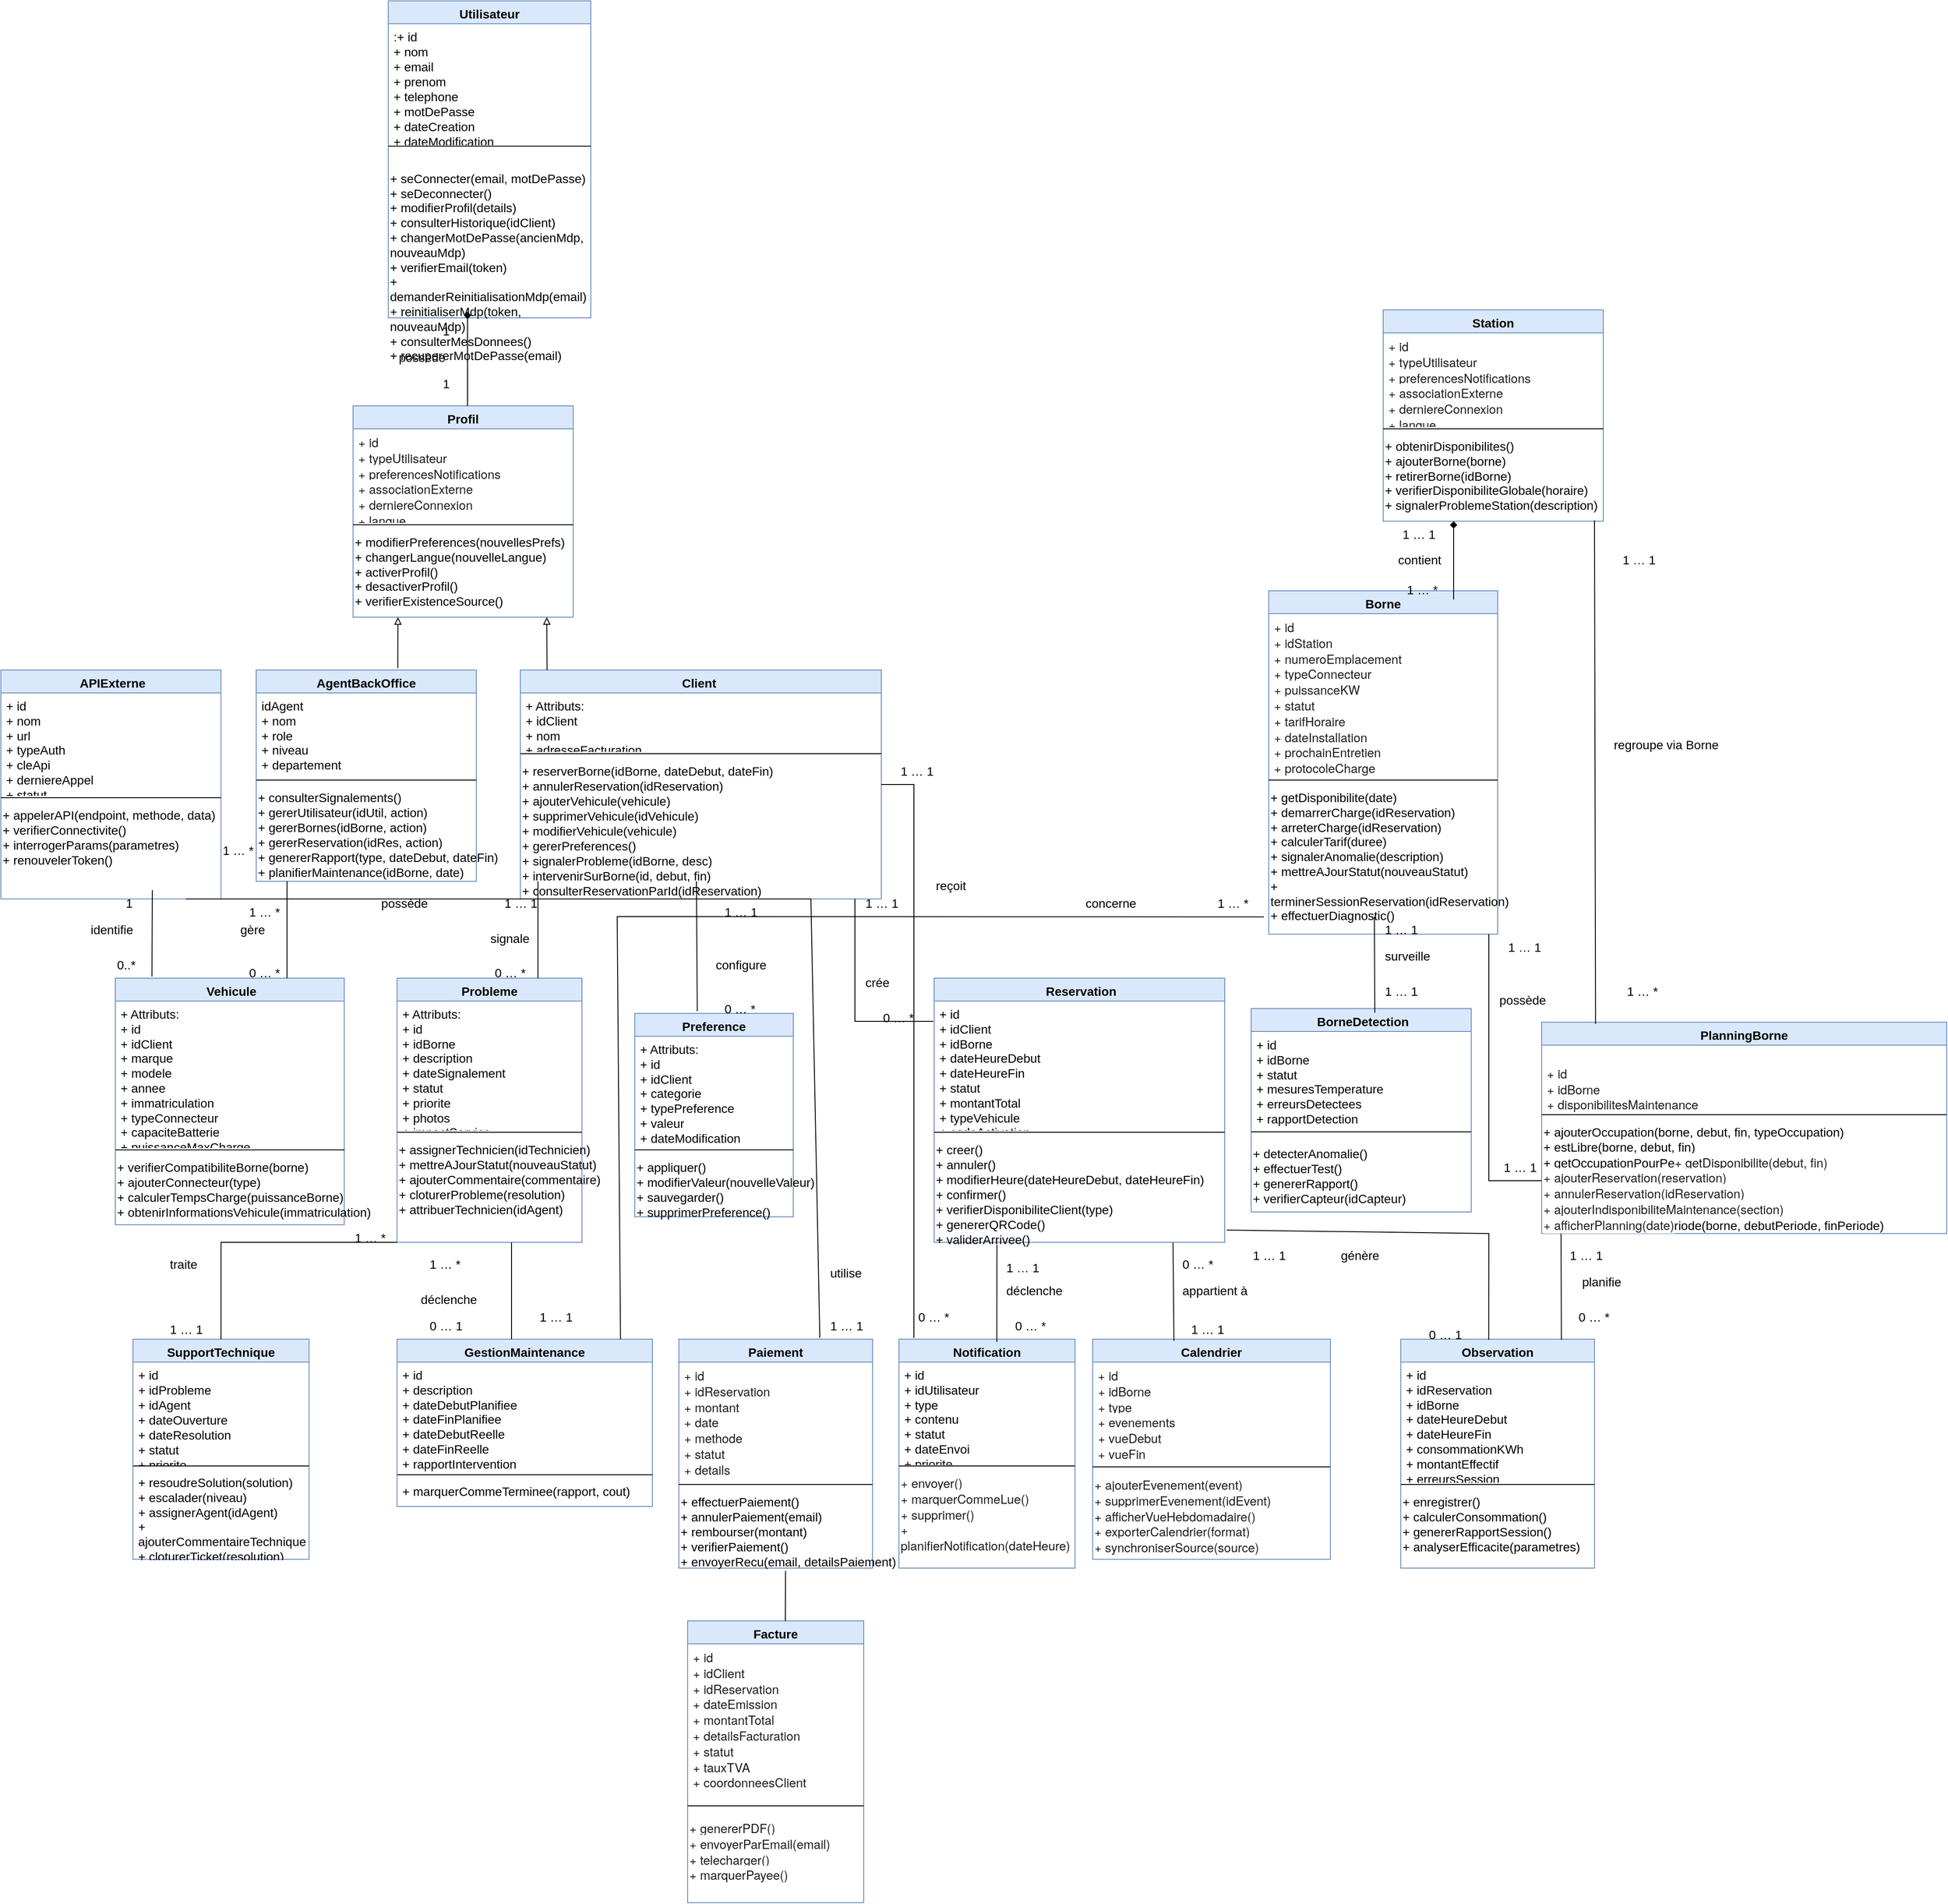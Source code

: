 <mxfile version="27.0.3">
  <diagram id="C5RBs43oDa-KdzZeNtuy" name="Page-1">
    <mxGraphModel dx="2834" dy="1143" grid="1" gridSize="10" guides="1" tooltips="1" connect="1" arrows="1" fold="1" page="1" pageScale="1" pageWidth="827" pageHeight="1169" math="0" shadow="0">
      <root>
        <mxCell id="WIyWlLk6GJQsqaUBKTNV-0" />
        <mxCell id="WIyWlLk6GJQsqaUBKTNV-1" parent="WIyWlLk6GJQsqaUBKTNV-0" />
        <mxCell id="6icbV0cKtOSpL9Li6Sul-0" value="Utilisateur" style="swimlane;fontStyle=1;align=center;verticalAlign=top;childLayout=stackLayout;horizontal=1;startSize=26;horizontalStack=0;resizeParent=1;resizeLast=0;collapsible=1;marginBottom=0;rounded=0;shadow=0;strokeWidth=1;fillColor=#dae8fc;strokeColor=#6c8ebf;fontSize=14;" vertex="1" parent="WIyWlLk6GJQsqaUBKTNV-1">
          <mxGeometry x="230" y="80" width="230" height="360" as="geometry">
            <mxRectangle x="550" y="140" width="160" height="26" as="alternateBounds" />
          </mxGeometry>
        </mxCell>
        <mxCell id="6icbV0cKtOSpL9Li6Sul-2" value=":+ id&#xa;+ nom&#xa;+ email&#xa;+ prenom&#xa;+ telephone&#xa;+ motDePasse&#xa;+ dateCreation&#xa;+ dateModification&#xa;+ statutCompte" style="text;align=left;verticalAlign=top;spacingLeft=4;spacingRight=4;overflow=hidden;rotatable=0;points=[[0,0.5],[1,0.5]];portConstraint=eastwest;rounded=0;shadow=0;html=0;fontSize=14;" vertex="1" parent="6icbV0cKtOSpL9Li6Sul-0">
          <mxGeometry y="26" width="230" height="134" as="geometry" />
        </mxCell>
        <mxCell id="6icbV0cKtOSpL9Li6Sul-8" value="" style="line;html=1;strokeWidth=1;align=left;verticalAlign=middle;spacingTop=-1;spacingLeft=3;spacingRight=3;rotatable=0;labelPosition=right;points=[];portConstraint=eastwest;fontSize=14;" vertex="1" parent="6icbV0cKtOSpL9Li6Sul-0">
          <mxGeometry y="160" width="230" height="10" as="geometry" />
        </mxCell>
        <mxCell id="6icbV0cKtOSpL9Li6Sul-9" value="&#xa;+ seConnecter(email, motDePasse)&#xa;+ seDeconnecter()&#xa;+ modifierProfil(details)&#xa;+ consulterHistorique(idClient)&#xa;+ changerMotDePasse(ancienMdp, nouveauMdp)&#xa;+ verifierEmail(token)&#xa;+ demanderReinitialisationMdp(email)&#xa;+ reinitialiserMdp(token, nouveauMdp)&#xa;+ consulterMesDonnees()&#xa;+ recupererMotDePasse(email)&#xa;" style="text;whiteSpace=wrap;fontSize=14;" vertex="1" parent="6icbV0cKtOSpL9Li6Sul-0">
          <mxGeometry y="170" width="230" height="20" as="geometry" />
        </mxCell>
        <mxCell id="6icbV0cKtOSpL9Li6Sul-13" value="Profil" style="swimlane;fontStyle=1;align=center;verticalAlign=top;childLayout=stackLayout;horizontal=1;startSize=26;horizontalStack=0;resizeParent=1;resizeLast=0;collapsible=1;marginBottom=0;rounded=0;shadow=0;strokeWidth=1;fillColor=#dae8fc;strokeColor=#6c8ebf;fontSize=14;" vertex="1" parent="WIyWlLk6GJQsqaUBKTNV-1">
          <mxGeometry x="190" y="540" width="250" height="240" as="geometry">
            <mxRectangle x="550" y="140" width="160" height="26" as="alternateBounds" />
          </mxGeometry>
        </mxCell>
        <mxCell id="6icbV0cKtOSpL9Li6Sul-14" value="&lt;span style=&quot;box-sizing: border-box; color: rgb(26, 28, 30); font-family: &amp;quot;Google Sans Text&amp;quot;, &amp;quot;Helvetica Neue&amp;quot;, sans-serif; text-wrap-mode: wrap; background-color: rgb(255, 255, 255);&quot; class=&quot;ng-star-inserted&quot;&gt;+ id&lt;/span&gt;&lt;br style=&quot;box-sizing: border-box; color: rgb(26, 28, 30); font-family: &amp;quot;Google Sans Text&amp;quot;, &amp;quot;Helvetica Neue&amp;quot;, sans-serif; text-wrap-mode: wrap; background-color: rgb(255, 255, 255);&quot; class=&quot;ng-star-inserted&quot;&gt;&lt;span style=&quot;box-sizing: border-box; color: rgb(26, 28, 30); font-family: &amp;quot;Google Sans Text&amp;quot;, &amp;quot;Helvetica Neue&amp;quot;, sans-serif; text-wrap-mode: wrap; background-color: rgb(255, 255, 255);&quot; class=&quot;ng-star-inserted&quot;&gt;+ typeUtilisateur&lt;/span&gt;&lt;br style=&quot;box-sizing: border-box; color: rgb(26, 28, 30); font-family: &amp;quot;Google Sans Text&amp;quot;, &amp;quot;Helvetica Neue&amp;quot;, sans-serif; text-wrap-mode: wrap; background-color: rgb(255, 255, 255);&quot; class=&quot;ng-star-inserted&quot;&gt;&lt;span style=&quot;box-sizing: border-box; color: rgb(26, 28, 30); font-family: &amp;quot;Google Sans Text&amp;quot;, &amp;quot;Helvetica Neue&amp;quot;, sans-serif; text-wrap-mode: wrap; background-color: rgb(255, 255, 255);&quot; class=&quot;ng-star-inserted&quot;&gt;+ preferencesNotifications&lt;/span&gt;&lt;br style=&quot;box-sizing: border-box; color: rgb(26, 28, 30); font-family: &amp;quot;Google Sans Text&amp;quot;, &amp;quot;Helvetica Neue&amp;quot;, sans-serif; text-wrap-mode: wrap; background-color: rgb(255, 255, 255);&quot; class=&quot;ng-star-inserted&quot;&gt;&lt;span style=&quot;box-sizing: border-box; color: rgb(26, 28, 30); font-family: &amp;quot;Google Sans Text&amp;quot;, &amp;quot;Helvetica Neue&amp;quot;, sans-serif; text-wrap-mode: wrap; background-color: rgb(255, 255, 255);&quot; class=&quot;ng-star-inserted&quot;&gt;+ associationExterne&lt;/span&gt;&lt;br style=&quot;box-sizing: border-box; color: rgb(26, 28, 30); font-family: &amp;quot;Google Sans Text&amp;quot;, &amp;quot;Helvetica Neue&amp;quot;, sans-serif; text-wrap-mode: wrap; background-color: rgb(255, 255, 255);&quot; class=&quot;ng-star-inserted&quot;&gt;&lt;span style=&quot;box-sizing: border-box; color: rgb(26, 28, 30); font-family: &amp;quot;Google Sans Text&amp;quot;, &amp;quot;Helvetica Neue&amp;quot;, sans-serif; text-wrap-mode: wrap; background-color: rgb(255, 255, 255);&quot; class=&quot;ng-star-inserted&quot;&gt;+ derniereConnexion&lt;/span&gt;&lt;br style=&quot;box-sizing: border-box; color: rgb(26, 28, 30); font-family: &amp;quot;Google Sans Text&amp;quot;, &amp;quot;Helvetica Neue&amp;quot;, sans-serif; text-wrap-mode: wrap; background-color: rgb(255, 255, 255);&quot; class=&quot;ng-star-inserted&quot;&gt;&lt;span style=&quot;box-sizing: border-box; color: rgb(26, 28, 30); font-family: &amp;quot;Google Sans Text&amp;quot;, &amp;quot;Helvetica Neue&amp;quot;, sans-serif; text-wrap-mode: wrap; background-color: rgb(255, 255, 255);&quot; class=&quot;ng-star-inserted&quot;&gt;+ langue&lt;/span&gt;" style="text;align=left;verticalAlign=top;spacingLeft=4;spacingRight=4;overflow=hidden;rotatable=0;points=[[0,0.5],[1,0.5]];portConstraint=eastwest;rounded=0;shadow=0;html=1;fontSize=14;" vertex="1" parent="6icbV0cKtOSpL9Li6Sul-13">
          <mxGeometry y="26" width="250" height="104" as="geometry" />
        </mxCell>
        <mxCell id="6icbV0cKtOSpL9Li6Sul-15" value="" style="line;html=1;strokeWidth=1;align=left;verticalAlign=middle;spacingTop=-1;spacingLeft=3;spacingRight=3;rotatable=0;labelPosition=right;points=[];portConstraint=eastwest;fontSize=14;" vertex="1" parent="6icbV0cKtOSpL9Li6Sul-13">
          <mxGeometry y="130" width="250" height="10" as="geometry" />
        </mxCell>
        <mxCell id="6icbV0cKtOSpL9Li6Sul-16" value="+ modifierPreferences(nouvellesPrefs)&#xa;+ changerLangue(nouvelleLangue)&#xa;+ activerProfil()&#xa;+ desactiverProfil()&#xa;+ verifierExistenceSource()" style="text;whiteSpace=wrap;fontSize=14;" vertex="1" parent="6icbV0cKtOSpL9Li6Sul-13">
          <mxGeometry y="140" width="250" height="60" as="geometry" />
        </mxCell>
        <mxCell id="6icbV0cKtOSpL9Li6Sul-21" value="AgentBackOffice" style="swimlane;fontStyle=1;align=center;verticalAlign=top;childLayout=stackLayout;horizontal=1;startSize=26;horizontalStack=0;resizeParent=1;resizeLast=0;collapsible=1;marginBottom=0;rounded=0;shadow=0;strokeWidth=1;fillColor=#dae8fc;strokeColor=#6c8ebf;fontSize=14;" vertex="1" parent="WIyWlLk6GJQsqaUBKTNV-1">
          <mxGeometry x="80" y="840" width="250" height="240" as="geometry">
            <mxRectangle x="550" y="140" width="160" height="26" as="alternateBounds" />
          </mxGeometry>
        </mxCell>
        <mxCell id="6icbV0cKtOSpL9Li6Sul-22" value="idAgent&#xa;+ nom&#xa;+ role&#xa;+ niveau&#xa;+ departement" style="text;align=left;verticalAlign=top;spacingLeft=4;spacingRight=4;overflow=hidden;rotatable=0;points=[[0,0.5],[1,0.5]];portConstraint=eastwest;rounded=0;shadow=0;whiteSpace=wrap;fontSize=14;" vertex="1" parent="6icbV0cKtOSpL9Li6Sul-21">
          <mxGeometry y="26" width="250" height="94" as="geometry" />
        </mxCell>
        <mxCell id="6icbV0cKtOSpL9Li6Sul-23" value="" style="line;html=1;strokeWidth=1;align=left;verticalAlign=middle;spacingTop=-1;spacingLeft=3;spacingRight=3;rotatable=0;labelPosition=right;points=[];portConstraint=eastwest;fontSize=14;" vertex="1" parent="6icbV0cKtOSpL9Li6Sul-21">
          <mxGeometry y="120" width="250" height="10" as="geometry" />
        </mxCell>
        <mxCell id="6icbV0cKtOSpL9Li6Sul-24" value="+ consulterSignalements()&#xa;+ gererUtilisateur(idUtil, action)&#xa;+ gererBornes(idBorne, action)&#xa;+ gererReservation(idRes, action)&#xa;+ genererRapport(type, dateDebut, dateFin)&#xa;+ planifierMaintenance(idBorne, date)" style="text;fontSize=14;" vertex="1" parent="6icbV0cKtOSpL9Li6Sul-21">
          <mxGeometry y="130" width="250" height="60" as="geometry" />
        </mxCell>
        <mxCell id="6icbV0cKtOSpL9Li6Sul-28" value=" APIExterne" style="swimlane;fontStyle=1;align=center;verticalAlign=top;childLayout=stackLayout;horizontal=1;startSize=26;horizontalStack=0;resizeParent=1;resizeLast=0;collapsible=1;marginBottom=0;rounded=0;shadow=0;strokeWidth=1;fillColor=#dae8fc;strokeColor=#6c8ebf;fontSize=14;" vertex="1" parent="WIyWlLk6GJQsqaUBKTNV-1">
          <mxGeometry x="-210" y="840" width="250" height="260" as="geometry">
            <mxRectangle x="550" y="140" width="160" height="26" as="alternateBounds" />
          </mxGeometry>
        </mxCell>
        <mxCell id="6icbV0cKtOSpL9Li6Sul-29" value="+ id&#xa;+ nom&#xa;+ url&#xa;+ typeAuth&#xa;+ cleApi&#xa;+ derniereAppel&#xa;+ statut" style="text;align=left;verticalAlign=top;spacingLeft=4;spacingRight=4;overflow=hidden;rotatable=0;points=[[0,0.5],[1,0.5]];portConstraint=eastwest;rounded=0;shadow=0;whiteSpace=wrap;fontSize=14;" vertex="1" parent="6icbV0cKtOSpL9Li6Sul-28">
          <mxGeometry y="26" width="250" height="114" as="geometry" />
        </mxCell>
        <mxCell id="6icbV0cKtOSpL9Li6Sul-30" value="" style="line;html=1;strokeWidth=1;align=left;verticalAlign=middle;spacingTop=-1;spacingLeft=3;spacingRight=3;rotatable=0;labelPosition=right;points=[];portConstraint=eastwest;fontSize=14;" vertex="1" parent="6icbV0cKtOSpL9Li6Sul-28">
          <mxGeometry y="140" width="250" height="10" as="geometry" />
        </mxCell>
        <mxCell id="6icbV0cKtOSpL9Li6Sul-31" value="+ appelerAPI(endpoint, methode, data)&#xa;+ verifierConnectivite()&#xa;+ interrogerParams(parametres)&#xa;+ renouvelerToken()" style="text;fontSize=14;" vertex="1" parent="6icbV0cKtOSpL9Li6Sul-28">
          <mxGeometry y="150" width="250" height="60" as="geometry" />
        </mxCell>
        <mxCell id="6icbV0cKtOSpL9Li6Sul-32" value="Client " style="swimlane;fontStyle=1;align=center;verticalAlign=top;childLayout=stackLayout;horizontal=1;startSize=26;horizontalStack=0;resizeParent=1;resizeLast=0;collapsible=1;marginBottom=0;rounded=0;shadow=0;strokeWidth=1;fillColor=#dae8fc;strokeColor=#6c8ebf;fontSize=14;" vertex="1" parent="WIyWlLk6GJQsqaUBKTNV-1">
          <mxGeometry x="380" y="840" width="410" height="260" as="geometry">
            <mxRectangle x="550" y="140" width="160" height="26" as="alternateBounds" />
          </mxGeometry>
        </mxCell>
        <mxCell id="6icbV0cKtOSpL9Li6Sul-33" value="+ Attributs:&#xa;+ idClient&#xa;+ nom&#xa;+ adresseFacturation" style="text;align=left;verticalAlign=top;spacingLeft=4;spacingRight=4;overflow=hidden;rotatable=0;points=[[0,0.5],[1,0.5]];portConstraint=eastwest;rounded=0;shadow=0;whiteSpace=wrap;fontSize=14;" vertex="1" parent="6icbV0cKtOSpL9Li6Sul-32">
          <mxGeometry y="26" width="410" height="64" as="geometry" />
        </mxCell>
        <mxCell id="6icbV0cKtOSpL9Li6Sul-34" value="" style="line;html=1;strokeWidth=1;align=left;verticalAlign=middle;spacingTop=-1;spacingLeft=3;spacingRight=3;rotatable=0;labelPosition=right;points=[];portConstraint=eastwest;fontSize=14;" vertex="1" parent="6icbV0cKtOSpL9Li6Sul-32">
          <mxGeometry y="90" width="410" height="10" as="geometry" />
        </mxCell>
        <mxCell id="6icbV0cKtOSpL9Li6Sul-35" value="+ reserverBorne(idBorne, dateDebut, dateFin)&#xa;+ annulerReservation(idReservation)&#xa;+ ajouterVehicule(vehicule)&#xa;+ supprimerVehicule(idVehicule)&#xa;+ modifierVehicule(vehicule)&#xa;+ gererPreferences()&#xa;+ signalerProbleme(idBorne, desc)&#xa;+ intervenirSurBorne(id, debut, fin)&#xa;+ consulterReservationParId(idReservation)" style="text;fontSize=14;" vertex="1" parent="6icbV0cKtOSpL9Li6Sul-32">
          <mxGeometry y="100" width="410" height="60" as="geometry" />
        </mxCell>
        <mxCell id="6icbV0cKtOSpL9Li6Sul-36" value="Borne" style="swimlane;fontStyle=1;align=center;verticalAlign=top;childLayout=stackLayout;horizontal=1;startSize=26;horizontalStack=0;resizeParent=1;resizeLast=0;collapsible=1;marginBottom=0;rounded=0;shadow=0;strokeWidth=1;fillColor=#dae8fc;strokeColor=#6c8ebf;fontSize=14;" vertex="1" parent="WIyWlLk6GJQsqaUBKTNV-1">
          <mxGeometry x="1230" y="750" width="260" height="390" as="geometry">
            <mxRectangle x="550" y="140" width="160" height="26" as="alternateBounds" />
          </mxGeometry>
        </mxCell>
        <mxCell id="6icbV0cKtOSpL9Li6Sul-37" value="&lt;span style=&quot;box-sizing: border-box; color: rgb(26, 28, 30); font-family: &amp;quot;Google Sans Text&amp;quot;, &amp;quot;Helvetica Neue&amp;quot;, sans-serif; text-wrap-mode: wrap; background-color: rgb(255, 255, 255);&quot; class=&quot;ng-star-inserted&quot;&gt;+ id&lt;/span&gt;&lt;br style=&quot;box-sizing: border-box; color: rgb(26, 28, 30); font-family: &amp;quot;Google Sans Text&amp;quot;, &amp;quot;Helvetica Neue&amp;quot;, sans-serif; text-wrap-mode: wrap; background-color: rgb(255, 255, 255);&quot; class=&quot;ng-star-inserted&quot;&gt;&lt;span style=&quot;box-sizing: border-box; color: rgb(26, 28, 30); font-family: &amp;quot;Google Sans Text&amp;quot;, &amp;quot;Helvetica Neue&amp;quot;, sans-serif; text-wrap-mode: wrap; background-color: rgb(255, 255, 255);&quot; class=&quot;ng-star-inserted&quot;&gt;+ idStation&lt;/span&gt;&lt;br style=&quot;box-sizing: border-box; color: rgb(26, 28, 30); font-family: &amp;quot;Google Sans Text&amp;quot;, &amp;quot;Helvetica Neue&amp;quot;, sans-serif; text-wrap-mode: wrap; background-color: rgb(255, 255, 255);&quot; class=&quot;ng-star-inserted&quot;&gt;&lt;span style=&quot;box-sizing: border-box; color: rgb(26, 28, 30); font-family: &amp;quot;Google Sans Text&amp;quot;, &amp;quot;Helvetica Neue&amp;quot;, sans-serif; text-wrap-mode: wrap; background-color: rgb(255, 255, 255);&quot; class=&quot;ng-star-inserted&quot;&gt;+ numeroEmplacement&lt;/span&gt;&lt;br style=&quot;box-sizing: border-box; color: rgb(26, 28, 30); font-family: &amp;quot;Google Sans Text&amp;quot;, &amp;quot;Helvetica Neue&amp;quot;, sans-serif; text-wrap-mode: wrap; background-color: rgb(255, 255, 255);&quot; class=&quot;ng-star-inserted&quot;&gt;&lt;span style=&quot;box-sizing: border-box; color: rgb(26, 28, 30); font-family: &amp;quot;Google Sans Text&amp;quot;, &amp;quot;Helvetica Neue&amp;quot;, sans-serif; text-wrap-mode: wrap; background-color: rgb(255, 255, 255);&quot; class=&quot;ng-star-inserted&quot;&gt;+ typeConnecteur&lt;/span&gt;&lt;br style=&quot;box-sizing: border-box; color: rgb(26, 28, 30); font-family: &amp;quot;Google Sans Text&amp;quot;, &amp;quot;Helvetica Neue&amp;quot;, sans-serif; text-wrap-mode: wrap; background-color: rgb(255, 255, 255);&quot; class=&quot;ng-star-inserted&quot;&gt;&lt;span style=&quot;box-sizing: border-box; color: rgb(26, 28, 30); font-family: &amp;quot;Google Sans Text&amp;quot;, &amp;quot;Helvetica Neue&amp;quot;, sans-serif; text-wrap-mode: wrap; background-color: rgb(255, 255, 255);&quot; class=&quot;ng-star-inserted&quot;&gt;+ puissanceKW&lt;/span&gt;&lt;br style=&quot;box-sizing: border-box; color: rgb(26, 28, 30); font-family: &amp;quot;Google Sans Text&amp;quot;, &amp;quot;Helvetica Neue&amp;quot;, sans-serif; text-wrap-mode: wrap; background-color: rgb(255, 255, 255);&quot; class=&quot;ng-star-inserted&quot;&gt;&lt;span style=&quot;box-sizing: border-box; color: rgb(26, 28, 30); font-family: &amp;quot;Google Sans Text&amp;quot;, &amp;quot;Helvetica Neue&amp;quot;, sans-serif; text-wrap-mode: wrap; background-color: rgb(255, 255, 255);&quot; class=&quot;ng-star-inserted&quot;&gt;+ statut&lt;/span&gt;&lt;br style=&quot;box-sizing: border-box; color: rgb(26, 28, 30); font-family: &amp;quot;Google Sans Text&amp;quot;, &amp;quot;Helvetica Neue&amp;quot;, sans-serif; text-wrap-mode: wrap; background-color: rgb(255, 255, 255);&quot; class=&quot;ng-star-inserted&quot;&gt;&lt;span style=&quot;box-sizing: border-box; color: rgb(26, 28, 30); font-family: &amp;quot;Google Sans Text&amp;quot;, &amp;quot;Helvetica Neue&amp;quot;, sans-serif; text-wrap-mode: wrap; background-color: rgb(255, 255, 255);&quot; class=&quot;ng-star-inserted&quot;&gt;+ tarifHoraire&lt;/span&gt;&lt;br style=&quot;box-sizing: border-box; color: rgb(26, 28, 30); font-family: &amp;quot;Google Sans Text&amp;quot;, &amp;quot;Helvetica Neue&amp;quot;, sans-serif; text-wrap-mode: wrap; background-color: rgb(255, 255, 255);&quot; class=&quot;ng-star-inserted&quot;&gt;&lt;span style=&quot;box-sizing: border-box; color: rgb(26, 28, 30); font-family: &amp;quot;Google Sans Text&amp;quot;, &amp;quot;Helvetica Neue&amp;quot;, sans-serif; text-wrap-mode: wrap; background-color: rgb(255, 255, 255);&quot; class=&quot;ng-star-inserted&quot;&gt;+ dateInstallation&lt;/span&gt;&lt;br style=&quot;box-sizing: border-box; color: rgb(26, 28, 30); font-family: &amp;quot;Google Sans Text&amp;quot;, &amp;quot;Helvetica Neue&amp;quot;, sans-serif; text-wrap-mode: wrap; background-color: rgb(255, 255, 255);&quot; class=&quot;ng-star-inserted&quot;&gt;&lt;span style=&quot;box-sizing: border-box; color: rgb(26, 28, 30); font-family: &amp;quot;Google Sans Text&amp;quot;, &amp;quot;Helvetica Neue&amp;quot;, sans-serif; text-wrap-mode: wrap; background-color: rgb(255, 255, 255);&quot; class=&quot;ng-star-inserted&quot;&gt;+ prochainEntretien&lt;/span&gt;&lt;br style=&quot;box-sizing: border-box; color: rgb(26, 28, 30); font-family: &amp;quot;Google Sans Text&amp;quot;, &amp;quot;Helvetica Neue&amp;quot;, sans-serif; text-wrap-mode: wrap; background-color: rgb(255, 255, 255);&quot; class=&quot;ng-star-inserted&quot;&gt;&lt;span style=&quot;box-sizing: border-box; color: rgb(26, 28, 30); font-family: &amp;quot;Google Sans Text&amp;quot;, &amp;quot;Helvetica Neue&amp;quot;, sans-serif; text-wrap-mode: wrap; background-color: rgb(255, 255, 255);&quot; class=&quot;ng-star-inserted&quot;&gt;+ protocoleCharge&lt;/span&gt;" style="text;align=left;verticalAlign=top;spacingLeft=4;spacingRight=4;overflow=hidden;rotatable=0;points=[[0,0.5],[1,0.5]];portConstraint=eastwest;rounded=0;shadow=0;html=1;fontSize=14;" vertex="1" parent="6icbV0cKtOSpL9Li6Sul-36">
          <mxGeometry y="26" width="260" height="184" as="geometry" />
        </mxCell>
        <mxCell id="6icbV0cKtOSpL9Li6Sul-38" value="" style="line;html=1;strokeWidth=1;align=left;verticalAlign=middle;spacingTop=-1;spacingLeft=3;spacingRight=3;rotatable=0;labelPosition=right;points=[];portConstraint=eastwest;fontSize=14;" vertex="1" parent="6icbV0cKtOSpL9Li6Sul-36">
          <mxGeometry y="210" width="260" height="10" as="geometry" />
        </mxCell>
        <mxCell id="6icbV0cKtOSpL9Li6Sul-39" value="+ getDisponibilite(date)&#xa;+ demarrerCharge(idReservation)&#xa;+ arreterCharge(idReservation)&#xa;+ calculerTarif(duree)&#xa;+ signalerAnomalie(description)&#xa;+ mettreAJourStatut(nouveauStatut)&#xa;+ terminerSessionReservation(idReservation)&#xa;+ effectuerDiagnostic()" style="text;whiteSpace=wrap;fontSize=14;" vertex="1" parent="6icbV0cKtOSpL9Li6Sul-36">
          <mxGeometry y="220" width="260" height="60" as="geometry" />
        </mxCell>
        <mxCell id="6icbV0cKtOSpL9Li6Sul-40" value="Station" style="swimlane;fontStyle=1;align=center;verticalAlign=top;childLayout=stackLayout;horizontal=1;startSize=26;horizontalStack=0;resizeParent=1;resizeLast=0;collapsible=1;marginBottom=0;rounded=0;shadow=0;strokeWidth=1;fillColor=#dae8fc;strokeColor=#6c8ebf;fontSize=14;" vertex="1" parent="WIyWlLk6GJQsqaUBKTNV-1">
          <mxGeometry x="1360" y="431" width="250" height="240" as="geometry">
            <mxRectangle x="550" y="140" width="160" height="26" as="alternateBounds" />
          </mxGeometry>
        </mxCell>
        <mxCell id="6icbV0cKtOSpL9Li6Sul-41" value="&lt;span style=&quot;box-sizing: border-box; color: rgb(26, 28, 30); font-family: &amp;quot;Google Sans Text&amp;quot;, &amp;quot;Helvetica Neue&amp;quot;, sans-serif; text-wrap-mode: wrap; background-color: rgb(255, 255, 255);&quot; class=&quot;ng-star-inserted&quot;&gt;+ id&lt;/span&gt;&lt;br style=&quot;box-sizing: border-box; color: rgb(26, 28, 30); font-family: &amp;quot;Google Sans Text&amp;quot;, &amp;quot;Helvetica Neue&amp;quot;, sans-serif; text-wrap-mode: wrap; background-color: rgb(255, 255, 255);&quot; class=&quot;ng-star-inserted&quot;&gt;&lt;span style=&quot;box-sizing: border-box; color: rgb(26, 28, 30); font-family: &amp;quot;Google Sans Text&amp;quot;, &amp;quot;Helvetica Neue&amp;quot;, sans-serif; text-wrap-mode: wrap; background-color: rgb(255, 255, 255);&quot; class=&quot;ng-star-inserted&quot;&gt;+ typeUtilisateur&lt;/span&gt;&lt;br style=&quot;box-sizing: border-box; color: rgb(26, 28, 30); font-family: &amp;quot;Google Sans Text&amp;quot;, &amp;quot;Helvetica Neue&amp;quot;, sans-serif; text-wrap-mode: wrap; background-color: rgb(255, 255, 255);&quot; class=&quot;ng-star-inserted&quot;&gt;&lt;span style=&quot;box-sizing: border-box; color: rgb(26, 28, 30); font-family: &amp;quot;Google Sans Text&amp;quot;, &amp;quot;Helvetica Neue&amp;quot;, sans-serif; text-wrap-mode: wrap; background-color: rgb(255, 255, 255);&quot; class=&quot;ng-star-inserted&quot;&gt;+ preferencesNotifications&lt;/span&gt;&lt;br style=&quot;box-sizing: border-box; color: rgb(26, 28, 30); font-family: &amp;quot;Google Sans Text&amp;quot;, &amp;quot;Helvetica Neue&amp;quot;, sans-serif; text-wrap-mode: wrap; background-color: rgb(255, 255, 255);&quot; class=&quot;ng-star-inserted&quot;&gt;&lt;span style=&quot;box-sizing: border-box; color: rgb(26, 28, 30); font-family: &amp;quot;Google Sans Text&amp;quot;, &amp;quot;Helvetica Neue&amp;quot;, sans-serif; text-wrap-mode: wrap; background-color: rgb(255, 255, 255);&quot; class=&quot;ng-star-inserted&quot;&gt;+ associationExterne&lt;/span&gt;&lt;br style=&quot;box-sizing: border-box; color: rgb(26, 28, 30); font-family: &amp;quot;Google Sans Text&amp;quot;, &amp;quot;Helvetica Neue&amp;quot;, sans-serif; text-wrap-mode: wrap; background-color: rgb(255, 255, 255);&quot; class=&quot;ng-star-inserted&quot;&gt;&lt;span style=&quot;box-sizing: border-box; color: rgb(26, 28, 30); font-family: &amp;quot;Google Sans Text&amp;quot;, &amp;quot;Helvetica Neue&amp;quot;, sans-serif; text-wrap-mode: wrap; background-color: rgb(255, 255, 255);&quot; class=&quot;ng-star-inserted&quot;&gt;+ derniereConnexion&lt;/span&gt;&lt;br style=&quot;box-sizing: border-box; color: rgb(26, 28, 30); font-family: &amp;quot;Google Sans Text&amp;quot;, &amp;quot;Helvetica Neue&amp;quot;, sans-serif; text-wrap-mode: wrap; background-color: rgb(255, 255, 255);&quot; class=&quot;ng-star-inserted&quot;&gt;&lt;span style=&quot;box-sizing: border-box; color: rgb(26, 28, 30); font-family: &amp;quot;Google Sans Text&amp;quot;, &amp;quot;Helvetica Neue&amp;quot;, sans-serif; text-wrap-mode: wrap; background-color: rgb(255, 255, 255);&quot; class=&quot;ng-star-inserted&quot;&gt;+ langue&lt;/span&gt;" style="text;align=left;verticalAlign=top;spacingLeft=4;spacingRight=4;overflow=hidden;rotatable=0;points=[[0,0.5],[1,0.5]];portConstraint=eastwest;rounded=0;shadow=0;html=1;fontSize=14;" vertex="1" parent="6icbV0cKtOSpL9Li6Sul-40">
          <mxGeometry y="26" width="250" height="104" as="geometry" />
        </mxCell>
        <mxCell id="6icbV0cKtOSpL9Li6Sul-42" value="" style="line;html=1;strokeWidth=1;align=left;verticalAlign=middle;spacingTop=-1;spacingLeft=3;spacingRight=3;rotatable=0;labelPosition=right;points=[];portConstraint=eastwest;fontSize=14;" vertex="1" parent="6icbV0cKtOSpL9Li6Sul-40">
          <mxGeometry y="130" width="250" height="10" as="geometry" />
        </mxCell>
        <mxCell id="6icbV0cKtOSpL9Li6Sul-43" value="+ obtenirDisponibilites()&#xa;+ ajouterBorne(borne)&#xa;+ retirerBorne(idBorne)&#xa;+ verifierDisponibiliteGlobale(horaire)&#xa;+ signalerProblemeStation(description)" style="text;whiteSpace=wrap;fontSize=14;" vertex="1" parent="6icbV0cKtOSpL9Li6Sul-40">
          <mxGeometry y="140" width="250" height="60" as="geometry" />
        </mxCell>
        <mxCell id="6icbV0cKtOSpL9Li6Sul-44" value=" Vehicule" style="swimlane;fontStyle=1;align=center;verticalAlign=top;childLayout=stackLayout;horizontal=1;startSize=26;horizontalStack=0;resizeParent=1;resizeLast=0;collapsible=1;marginBottom=0;rounded=0;shadow=0;strokeWidth=1;fillColor=#dae8fc;strokeColor=#6c8ebf;fontSize=14;" vertex="1" parent="WIyWlLk6GJQsqaUBKTNV-1">
          <mxGeometry x="-80" y="1190" width="260" height="280" as="geometry">
            <mxRectangle x="550" y="140" width="160" height="26" as="alternateBounds" />
          </mxGeometry>
        </mxCell>
        <mxCell id="6icbV0cKtOSpL9Li6Sul-45" value="+ Attributs:&#xa;+ id&#xa;+ idClient&#xa;+ marque&#xa;+ modele&#xa;+ annee&#xa;+ immatriculation&#xa;+ typeConnecteur&#xa;+ capaciteBatterie&#xa;+ puissanceMaxCharge" style="text;align=left;verticalAlign=top;spacingLeft=4;spacingRight=4;overflow=hidden;rotatable=0;points=[[0,0.5],[1,0.5]];portConstraint=eastwest;rounded=0;shadow=0;whiteSpace=wrap;fontSize=14;" vertex="1" parent="6icbV0cKtOSpL9Li6Sul-44">
          <mxGeometry y="26" width="260" height="164" as="geometry" />
        </mxCell>
        <mxCell id="6icbV0cKtOSpL9Li6Sul-46" value="" style="line;html=1;strokeWidth=1;align=left;verticalAlign=middle;spacingTop=-1;spacingLeft=3;spacingRight=3;rotatable=0;labelPosition=right;points=[];portConstraint=eastwest;fontSize=14;" vertex="1" parent="6icbV0cKtOSpL9Li6Sul-44">
          <mxGeometry y="190" width="260" height="10" as="geometry" />
        </mxCell>
        <mxCell id="6icbV0cKtOSpL9Li6Sul-47" value="+ verifierCompatibiliteBorne(borne)&#xa;+ ajouterConnecteur(type)&#xa;+ calculerTempsCharge(puissanceBorne)&#xa;+ obtenirInformationsVehicule(immatriculation)" style="text;fontSize=14;" vertex="1" parent="6icbV0cKtOSpL9Li6Sul-44">
          <mxGeometry y="200" width="260" height="80" as="geometry" />
        </mxCell>
        <mxCell id="6icbV0cKtOSpL9Li6Sul-49" value="Probleme" style="swimlane;fontStyle=1;align=center;verticalAlign=top;childLayout=stackLayout;horizontal=1;startSize=26;horizontalStack=0;resizeParent=1;resizeLast=0;collapsible=1;marginBottom=0;rounded=0;shadow=0;strokeWidth=1;fillColor=#dae8fc;strokeColor=#6c8ebf;fontSize=14;" vertex="1" parent="WIyWlLk6GJQsqaUBKTNV-1">
          <mxGeometry x="240" y="1190" width="210" height="300" as="geometry">
            <mxRectangle x="550" y="140" width="160" height="26" as="alternateBounds" />
          </mxGeometry>
        </mxCell>
        <mxCell id="6icbV0cKtOSpL9Li6Sul-50" value="+ Attributs:&#xa;+ id&#xa;+ idBorne&#xa;+ description&#xa;+ dateSignalement&#xa;+ statut&#xa;+ priorite&#xa;+ photos&#xa;+ impactService" style="text;align=left;verticalAlign=top;spacingLeft=4;spacingRight=4;overflow=hidden;rotatable=0;points=[[0,0.5],[1,0.5]];portConstraint=eastwest;rounded=0;shadow=0;whiteSpace=wrap;fontSize=14;" vertex="1" parent="6icbV0cKtOSpL9Li6Sul-49">
          <mxGeometry y="26" width="210" height="144" as="geometry" />
        </mxCell>
        <mxCell id="6icbV0cKtOSpL9Li6Sul-51" value="" style="line;html=1;strokeWidth=1;align=left;verticalAlign=middle;spacingTop=-1;spacingLeft=3;spacingRight=3;rotatable=0;labelPosition=right;points=[];portConstraint=eastwest;fontSize=14;" vertex="1" parent="6icbV0cKtOSpL9Li6Sul-49">
          <mxGeometry y="170" width="210" height="10" as="geometry" />
        </mxCell>
        <mxCell id="6icbV0cKtOSpL9Li6Sul-52" value="+ assignerTechnicien(idTechnicien)&#xa;+ mettreAJourStatut(nouveauStatut)&#xa;+ ajouterCommentaire(commentaire)&#xa;+ cloturerProbleme(resolution)&#xa;+ attribuerTechnicien(idAgent)&#xa;" style="text;fontSize=14;" vertex="1" parent="6icbV0cKtOSpL9Li6Sul-49">
          <mxGeometry y="180" width="210" height="80" as="geometry" />
        </mxCell>
        <mxCell id="6icbV0cKtOSpL9Li6Sul-53" value="Preference" style="swimlane;fontStyle=1;align=center;verticalAlign=top;childLayout=stackLayout;horizontal=1;startSize=26;horizontalStack=0;resizeParent=1;resizeLast=0;collapsible=1;marginBottom=0;rounded=0;shadow=0;strokeWidth=1;fillColor=#dae8fc;strokeColor=#6c8ebf;fontSize=14;" vertex="1" parent="WIyWlLk6GJQsqaUBKTNV-1">
          <mxGeometry x="510" y="1230" width="180" height="231" as="geometry">
            <mxRectangle x="550" y="140" width="160" height="26" as="alternateBounds" />
          </mxGeometry>
        </mxCell>
        <mxCell id="6icbV0cKtOSpL9Li6Sul-54" value="+ Attributs:&#xa;+ id&#xa;+ idClient&#xa;+ categorie&#xa;+ typePreference&#xa;+ valeur&#xa;+ dateModification" style="text;align=left;verticalAlign=top;spacingLeft=4;spacingRight=4;overflow=hidden;rotatable=0;points=[[0,0.5],[1,0.5]];portConstraint=eastwest;rounded=0;shadow=0;whiteSpace=wrap;fontSize=14;" vertex="1" parent="6icbV0cKtOSpL9Li6Sul-53">
          <mxGeometry y="26" width="180" height="124" as="geometry" />
        </mxCell>
        <mxCell id="6icbV0cKtOSpL9Li6Sul-55" value="" style="line;html=1;strokeWidth=1;align=left;verticalAlign=middle;spacingTop=-1;spacingLeft=3;spacingRight=3;rotatable=0;labelPosition=right;points=[];portConstraint=eastwest;fontSize=14;" vertex="1" parent="6icbV0cKtOSpL9Li6Sul-53">
          <mxGeometry y="150" width="180" height="10" as="geometry" />
        </mxCell>
        <mxCell id="6icbV0cKtOSpL9Li6Sul-56" value="+ appliquer()&#xa;+ modifierValeur(nouvelleValeur)&#xa;+ sauvegarder()&#xa;+ supprimerPreference()" style="text;fontSize=14;" vertex="1" parent="6icbV0cKtOSpL9Li6Sul-53">
          <mxGeometry y="160" width="180" height="60" as="geometry" />
        </mxCell>
        <mxCell id="6icbV0cKtOSpL9Li6Sul-57" value=" Reservation" style="swimlane;fontStyle=1;align=center;verticalAlign=top;childLayout=stackLayout;horizontal=1;startSize=26;horizontalStack=0;resizeParent=1;resizeLast=0;collapsible=1;marginBottom=0;rounded=0;shadow=0;strokeWidth=1;fillColor=#dae8fc;strokeColor=#6c8ebf;fontSize=14;" vertex="1" parent="WIyWlLk6GJQsqaUBKTNV-1">
          <mxGeometry x="850" y="1190" width="330" height="300" as="geometry">
            <mxRectangle x="550" y="140" width="160" height="26" as="alternateBounds" />
          </mxGeometry>
        </mxCell>
        <mxCell id="6icbV0cKtOSpL9Li6Sul-58" value="+ id&#xa;+ idClient&#xa;+ idBorne&#xa;+ dateHeureDebut&#xa;+ dateHeureFin&#xa;+ statut&#xa;+ montantTotal&#xa;+ typeVehicule&#xa;+ codeActivation" style="text;align=left;verticalAlign=top;spacingLeft=4;spacingRight=4;overflow=hidden;rotatable=0;points=[[0,0.5],[1,0.5]];portConstraint=eastwest;rounded=0;shadow=0;whiteSpace=wrap;fontSize=14;" vertex="1" parent="6icbV0cKtOSpL9Li6Sul-57">
          <mxGeometry y="26" width="330" height="144" as="geometry" />
        </mxCell>
        <mxCell id="6icbV0cKtOSpL9Li6Sul-59" value="" style="line;html=1;strokeWidth=1;align=left;verticalAlign=middle;spacingTop=-1;spacingLeft=3;spacingRight=3;rotatable=0;labelPosition=right;points=[];portConstraint=eastwest;fontSize=14;" vertex="1" parent="6icbV0cKtOSpL9Li6Sul-57">
          <mxGeometry y="170" width="330" height="10" as="geometry" />
        </mxCell>
        <mxCell id="6icbV0cKtOSpL9Li6Sul-60" value="+ creer()&#xa;+ annuler()&#xa;+ modifierHeure(dateHeureDebut, dateHeureFin)&#xa;+ confirmer()&#xa;+ verifierDisponibiliteClient(type)&#xa;+ genererQRCode()&#xa;+ validerArrivee()" style="text;fontSize=14;" vertex="1" parent="6icbV0cKtOSpL9Li6Sul-57">
          <mxGeometry y="180" width="330" height="120" as="geometry" />
        </mxCell>
        <mxCell id="6icbV0cKtOSpL9Li6Sul-62" value=" BorneDetection" style="swimlane;fontStyle=1;align=center;verticalAlign=top;childLayout=stackLayout;horizontal=1;startSize=26;horizontalStack=0;resizeParent=1;resizeLast=0;collapsible=1;marginBottom=0;rounded=0;shadow=0;strokeWidth=1;fillColor=#dae8fc;strokeColor=#6c8ebf;fontSize=14;" vertex="1" parent="WIyWlLk6GJQsqaUBKTNV-1">
          <mxGeometry x="1210" y="1224.5" width="250" height="231" as="geometry">
            <mxRectangle x="550" y="140" width="160" height="26" as="alternateBounds" />
          </mxGeometry>
        </mxCell>
        <mxCell id="6icbV0cKtOSpL9Li6Sul-63" value="+ id&#xa;+ idBorne&#xa;+ statut&#xa;+ mesuresTemperature&#xa;+ erreursDetectees&#xa;+ rapportDetection" style="text;align=left;verticalAlign=top;spacingLeft=4;spacingRight=4;overflow=hidden;rotatable=0;points=[[0,0.5],[1,0.5]];portConstraint=eastwest;rounded=0;shadow=0;whiteSpace=wrap;fontSize=14;" vertex="1" parent="6icbV0cKtOSpL9Li6Sul-62">
          <mxGeometry y="26" width="250" height="104" as="geometry" />
        </mxCell>
        <mxCell id="6icbV0cKtOSpL9Li6Sul-64" value="" style="line;html=1;strokeWidth=1;align=left;verticalAlign=middle;spacingTop=-1;spacingLeft=3;spacingRight=3;rotatable=0;labelPosition=right;points=[];portConstraint=eastwest;fontSize=14;" vertex="1" parent="6icbV0cKtOSpL9Li6Sul-62">
          <mxGeometry y="130" width="250" height="20" as="geometry" />
        </mxCell>
        <mxCell id="6icbV0cKtOSpL9Li6Sul-65" value="+ detecterAnomalie()&#xa;+ effectuerTest()&#xa;+ genererRapport()&#xa;+ verifierCapteur(idCapteur)" style="text;fontSize=14;" vertex="1" parent="6icbV0cKtOSpL9Li6Sul-62">
          <mxGeometry y="150" width="250" height="60" as="geometry" />
        </mxCell>
        <mxCell id="6icbV0cKtOSpL9Li6Sul-66" value="PlanningBorne" style="swimlane;fontStyle=1;align=center;verticalAlign=top;childLayout=stackLayout;horizontal=1;startSize=26;horizontalStack=0;resizeParent=1;resizeLast=0;collapsible=1;marginBottom=0;rounded=0;shadow=0;strokeWidth=1;fillColor=#dae8fc;strokeColor=#6c8ebf;fontSize=14;" vertex="1" parent="WIyWlLk6GJQsqaUBKTNV-1">
          <mxGeometry x="1540" y="1240" width="460" height="240" as="geometry">
            <mxRectangle x="130" y="380" width="160" height="26" as="alternateBounds" />
          </mxGeometry>
        </mxCell>
        <mxCell id="6icbV0cKtOSpL9Li6Sul-67" value="&#xa;&lt;span style=&quot;box-sizing: border-box; color: rgb(26, 28, 30); font-family: &amp;quot;Google Sans Text&amp;quot;, &amp;quot;Helvetica Neue&amp;quot;, sans-serif; font-style: normal; font-variant-ligatures: normal; font-variant-caps: normal; font-weight: 400; letter-spacing: normal; orphans: 2; text-align: start; text-indent: 0px; text-transform: none; widows: 2; word-spacing: 0px; -webkit-text-stroke-width: 0px; white-space: normal; background-color: rgb(255, 255, 255); text-decoration-thickness: initial; text-decoration-style: initial; text-decoration-color: initial;&quot; class=&quot;ng-star-inserted&quot;&gt;+ id&lt;/span&gt;&lt;br style=&quot;box-sizing: border-box; color: rgb(26, 28, 30); font-family: &amp;quot;Google Sans Text&amp;quot;, &amp;quot;Helvetica Neue&amp;quot;, sans-serif; font-style: normal; font-variant-ligatures: normal; font-variant-caps: normal; font-weight: 400; letter-spacing: normal; orphans: 2; text-align: start; text-indent: 0px; text-transform: none; widows: 2; word-spacing: 0px; -webkit-text-stroke-width: 0px; white-space: normal; background-color: rgb(255, 255, 255); text-decoration-thickness: initial; text-decoration-style: initial; text-decoration-color: initial;&quot; class=&quot;ng-star-inserted&quot;&gt;&lt;span style=&quot;box-sizing: border-box; color: rgb(26, 28, 30); font-family: &amp;quot;Google Sans Text&amp;quot;, &amp;quot;Helvetica Neue&amp;quot;, sans-serif; font-style: normal; font-variant-ligatures: normal; font-variant-caps: normal; font-weight: 400; letter-spacing: normal; orphans: 2; text-align: start; text-indent: 0px; text-transform: none; widows: 2; word-spacing: 0px; -webkit-text-stroke-width: 0px; white-space: normal; background-color: rgb(255, 255, 255); text-decoration-thickness: initial; text-decoration-style: initial; text-decoration-color: initial;&quot; class=&quot;ng-star-inserted&quot;&gt;+ idBorne&lt;/span&gt;&lt;br style=&quot;box-sizing: border-box; color: rgb(26, 28, 30); font-family: &amp;quot;Google Sans Text&amp;quot;, &amp;quot;Helvetica Neue&amp;quot;, sans-serif; font-style: normal; font-variant-ligatures: normal; font-variant-caps: normal; font-weight: 400; letter-spacing: normal; orphans: 2; text-align: start; text-indent: 0px; text-transform: none; widows: 2; word-spacing: 0px; -webkit-text-stroke-width: 0px; white-space: normal; background-color: rgb(255, 255, 255); text-decoration-thickness: initial; text-decoration-style: initial; text-decoration-color: initial;&quot; class=&quot;ng-star-inserted&quot;&gt;&lt;span style=&quot;box-sizing: border-box; color: rgb(26, 28, 30); font-family: &amp;quot;Google Sans Text&amp;quot;, &amp;quot;Helvetica Neue&amp;quot;, sans-serif; font-style: normal; font-variant-ligatures: normal; font-variant-caps: normal; font-weight: 400; letter-spacing: normal; orphans: 2; text-align: start; text-indent: 0px; text-transform: none; widows: 2; word-spacing: 0px; -webkit-text-stroke-width: 0px; white-space: normal; background-color: rgb(255, 255, 255); text-decoration-thickness: initial; text-decoration-style: initial; text-decoration-color: initial;&quot; class=&quot;ng-star-inserted&quot;&gt;+ disponibilitesMaintenance&lt;/span&gt;&#xa;&#xa;" style="text;align=left;verticalAlign=top;spacingLeft=4;spacingRight=4;overflow=hidden;rotatable=0;points=[[0,0.5],[1,0.5]];portConstraint=eastwest;html=1;fontSize=14;" vertex="1" parent="6icbV0cKtOSpL9Li6Sul-66">
          <mxGeometry y="26" width="460" height="74" as="geometry" />
        </mxCell>
        <mxCell id="6icbV0cKtOSpL9Li6Sul-68" value="" style="line;html=1;strokeWidth=1;align=left;verticalAlign=middle;spacingTop=-1;spacingLeft=3;spacingRight=3;rotatable=0;labelPosition=right;points=[];portConstraint=eastwest;fontSize=14;" vertex="1" parent="6icbV0cKtOSpL9Li6Sul-66">
          <mxGeometry y="100" width="460" height="10" as="geometry" />
        </mxCell>
        <mxCell id="6icbV0cKtOSpL9Li6Sul-69" value="+ ajouterOccupation(borne, debut, fin, typeOccupation)&lt;br&gt;    + estLibre(borne, debut, fin)&lt;br&gt;    + getOccupationPourPe&lt;span style=&quot;box-sizing: border-box; color: rgb(26, 28, 30); font-family: &amp;quot;Google Sans Text&amp;quot;, &amp;quot;Helvetica Neue&amp;quot;, sans-serif; background-color: rgb(255, 255, 255);&quot; class=&quot;ng-star-inserted&quot;&gt;+ getDisponibilite(debut, fin)&lt;/span&gt;&lt;br style=&quot;box-sizing: border-box; color: rgb(26, 28, 30); font-family: &amp;quot;Google Sans Text&amp;quot;, &amp;quot;Helvetica Neue&amp;quot;, sans-serif; background-color: rgb(255, 255, 255);&quot; class=&quot;ng-star-inserted&quot;&gt;&lt;span style=&quot;box-sizing: border-box; color: rgb(26, 28, 30); font-family: &amp;quot;Google Sans Text&amp;quot;, &amp;quot;Helvetica Neue&amp;quot;, sans-serif; background-color: rgb(255, 255, 255);&quot; class=&quot;ng-star-inserted&quot;&gt;+ ajouterReservation(reservation)&lt;/span&gt;&lt;br style=&quot;box-sizing: border-box; color: rgb(26, 28, 30); font-family: &amp;quot;Google Sans Text&amp;quot;, &amp;quot;Helvetica Neue&amp;quot;, sans-serif; background-color: rgb(255, 255, 255);&quot; class=&quot;ng-star-inserted&quot;&gt;&lt;span style=&quot;box-sizing: border-box; color: rgb(26, 28, 30); font-family: &amp;quot;Google Sans Text&amp;quot;, &amp;quot;Helvetica Neue&amp;quot;, sans-serif; background-color: rgb(255, 255, 255);&quot; class=&quot;ng-star-inserted&quot;&gt;+ annulerReservation(idReservation)&lt;/span&gt;&lt;br style=&quot;box-sizing: border-box; color: rgb(26, 28, 30); font-family: &amp;quot;Google Sans Text&amp;quot;, &amp;quot;Helvetica Neue&amp;quot;, sans-serif; background-color: rgb(255, 255, 255);&quot; class=&quot;ng-star-inserted&quot;&gt;&lt;span style=&quot;box-sizing: border-box; color: rgb(26, 28, 30); font-family: &amp;quot;Google Sans Text&amp;quot;, &amp;quot;Helvetica Neue&amp;quot;, sans-serif; background-color: rgb(255, 255, 255);&quot; class=&quot;ng-star-inserted&quot;&gt;+ ajouterIndisponibiliteMaintenance(section)&lt;/span&gt;&lt;br style=&quot;box-sizing: border-box; color: rgb(26, 28, 30); font-family: &amp;quot;Google Sans Text&amp;quot;, &amp;quot;Helvetica Neue&amp;quot;, sans-serif; background-color: rgb(255, 255, 255);&quot; class=&quot;ng-star-inserted&quot;&gt;&lt;span style=&quot;box-sizing: border-box; color: rgb(26, 28, 30); font-family: &amp;quot;Google Sans Text&amp;quot;, &amp;quot;Helvetica Neue&amp;quot;, sans-serif; background-color: rgb(255, 255, 255);&quot; class=&quot;ng-star-inserted&quot;&gt;+ afficherPlanning(date)&lt;/span&gt;riode(borne, debutPeriode, finPeriode)" style="text;whiteSpace=wrap;html=1;fontSize=14;" vertex="1" parent="6icbV0cKtOSpL9Li6Sul-66">
          <mxGeometry y="110" width="460" as="geometry" />
        </mxCell>
        <mxCell id="6icbV0cKtOSpL9Li6Sul-74" value="SupportTechnique" style="swimlane;fontStyle=1;align=center;verticalAlign=top;childLayout=stackLayout;horizontal=1;startSize=26;horizontalStack=0;resizeParent=1;resizeLast=0;collapsible=1;marginBottom=0;rounded=0;shadow=0;strokeWidth=1;fillColor=#dae8fc;strokeColor=#6c8ebf;fontSize=14;" vertex="1" parent="WIyWlLk6GJQsqaUBKTNV-1">
          <mxGeometry x="-60" y="1600" width="200" height="250" as="geometry">
            <mxRectangle x="130" y="380" width="160" height="26" as="alternateBounds" />
          </mxGeometry>
        </mxCell>
        <mxCell id="6icbV0cKtOSpL9Li6Sul-75" value="+ id&#xa;+ idProbleme&#xa;+ idAgent&#xa;+ dateOuverture&#xa;+ dateResolution&#xa;+ statut&#xa;+ priorite" style="text;align=left;verticalAlign=top;spacingLeft=4;spacingRight=4;overflow=hidden;rotatable=0;points=[[0,0.5],[1,0.5]];portConstraint=eastwest;fontSize=14;" vertex="1" parent="6icbV0cKtOSpL9Li6Sul-74">
          <mxGeometry y="26" width="200" height="114" as="geometry" />
        </mxCell>
        <mxCell id="6icbV0cKtOSpL9Li6Sul-76" value="" style="line;html=1;strokeWidth=1;align=left;verticalAlign=middle;spacingTop=-1;spacingLeft=3;spacingRight=3;rotatable=0;labelPosition=right;points=[];portConstraint=eastwest;fontSize=14;" vertex="1" parent="6icbV0cKtOSpL9Li6Sul-74">
          <mxGeometry y="140" width="200" height="8" as="geometry" />
        </mxCell>
        <mxCell id="6icbV0cKtOSpL9Li6Sul-77" value="+ resoudreSolution(solution)&#xa;+ escalader(niveau)&#xa;+ assignerAgent(idAgent)&#xa;+ ajouterCommentaireTechnique(commentaire)&#xa;+ cloturerTicket(resolution)" style="text;align=left;verticalAlign=top;spacingLeft=4;spacingRight=4;overflow=hidden;rotatable=0;points=[[0,0.5],[1,0.5]];portConstraint=eastwest;fontStyle=0;whiteSpace=wrap;fontSize=14;" vertex="1" parent="6icbV0cKtOSpL9Li6Sul-74">
          <mxGeometry y="148" width="200" height="100" as="geometry" />
        </mxCell>
        <mxCell id="6icbV0cKtOSpL9Li6Sul-78" value="GestionMaintenance" style="swimlane;fontStyle=1;align=center;verticalAlign=top;childLayout=stackLayout;horizontal=1;startSize=26;horizontalStack=0;resizeParent=1;resizeLast=0;collapsible=1;marginBottom=0;rounded=0;shadow=0;strokeWidth=1;fillColor=#dae8fc;strokeColor=#6c8ebf;fontSize=14;" vertex="1" parent="WIyWlLk6GJQsqaUBKTNV-1">
          <mxGeometry x="240" y="1600" width="290" height="190" as="geometry">
            <mxRectangle x="130" y="380" width="160" height="26" as="alternateBounds" />
          </mxGeometry>
        </mxCell>
        <mxCell id="6icbV0cKtOSpL9Li6Sul-79" value="+ id&#xa;    + description&#xa;    + dateDebutPlanifiee&#xa;    + dateFinPlanifiee&#xa;    + dateDebutReelle&#xa;    + dateFinReelle&#xa;    + rapportIntervention&#xa;    + coutMaintenance" style="text;align=left;verticalAlign=top;spacingLeft=4;spacingRight=4;overflow=hidden;rotatable=0;points=[[0,0.5],[1,0.5]];portConstraint=eastwest;whiteSpace=wrap;fontSize=14;" vertex="1" parent="6icbV0cKtOSpL9Li6Sul-78">
          <mxGeometry y="26" width="290" height="124" as="geometry" />
        </mxCell>
        <mxCell id="6icbV0cKtOSpL9Li6Sul-80" value="" style="line;html=1;strokeWidth=1;align=left;verticalAlign=middle;spacingTop=-1;spacingLeft=3;spacingRight=3;rotatable=0;labelPosition=right;points=[];portConstraint=eastwest;fontSize=14;" vertex="1" parent="6icbV0cKtOSpL9Li6Sul-78">
          <mxGeometry y="150" width="290" height="8" as="geometry" />
        </mxCell>
        <mxCell id="6icbV0cKtOSpL9Li6Sul-81" value=" + marquerCommeTerminee(rapport, cout)" style="text;align=left;verticalAlign=top;spacingLeft=4;spacingRight=4;overflow=hidden;rotatable=0;points=[[0,0.5],[1,0.5]];portConstraint=eastwest;fontStyle=0;fontSize=14;" vertex="1" parent="6icbV0cKtOSpL9Li6Sul-78">
          <mxGeometry y="158" width="290" height="32" as="geometry" />
        </mxCell>
        <mxCell id="6icbV0cKtOSpL9Li6Sul-82" value="Paiement" style="swimlane;fontStyle=1;align=center;verticalAlign=top;childLayout=stackLayout;horizontal=1;startSize=26;horizontalStack=0;resizeParent=1;resizeLast=0;collapsible=1;marginBottom=0;rounded=0;shadow=0;strokeWidth=1;fillColor=#dae8fc;strokeColor=#6c8ebf;fontSize=14;" vertex="1" parent="WIyWlLk6GJQsqaUBKTNV-1">
          <mxGeometry x="560" y="1600" width="220" height="260" as="geometry">
            <mxRectangle x="130" y="380" width="160" height="26" as="alternateBounds" />
          </mxGeometry>
        </mxCell>
        <mxCell id="6icbV0cKtOSpL9Li6Sul-83" value="&lt;span style=&quot;box-sizing: border-box; color: rgb(26, 28, 30); font-family: &amp;quot;Google Sans Text&amp;quot;, &amp;quot;Helvetica Neue&amp;quot;, sans-serif; text-wrap-mode: wrap; background-color: rgb(255, 255, 255);&quot; class=&quot;ng-star-inserted&quot;&gt;+ id&lt;/span&gt;&lt;br style=&quot;box-sizing: border-box; color: rgb(26, 28, 30); font-family: &amp;quot;Google Sans Text&amp;quot;, &amp;quot;Helvetica Neue&amp;quot;, sans-serif; text-wrap-mode: wrap; background-color: rgb(255, 255, 255);&quot; class=&quot;ng-star-inserted&quot;&gt;&lt;span style=&quot;box-sizing: border-box; color: rgb(26, 28, 30); font-family: &amp;quot;Google Sans Text&amp;quot;, &amp;quot;Helvetica Neue&amp;quot;, sans-serif; text-wrap-mode: wrap; background-color: rgb(255, 255, 255);&quot; class=&quot;ng-star-inserted&quot;&gt;+ idReservation&lt;/span&gt;&lt;br style=&quot;box-sizing: border-box; color: rgb(26, 28, 30); font-family: &amp;quot;Google Sans Text&amp;quot;, &amp;quot;Helvetica Neue&amp;quot;, sans-serif; text-wrap-mode: wrap; background-color: rgb(255, 255, 255);&quot; class=&quot;ng-star-inserted&quot;&gt;&lt;span style=&quot;box-sizing: border-box; color: rgb(26, 28, 30); font-family: &amp;quot;Google Sans Text&amp;quot;, &amp;quot;Helvetica Neue&amp;quot;, sans-serif; text-wrap-mode: wrap; background-color: rgb(255, 255, 255);&quot; class=&quot;ng-star-inserted&quot;&gt;+ montant&lt;/span&gt;&lt;br style=&quot;box-sizing: border-box; color: rgb(26, 28, 30); font-family: &amp;quot;Google Sans Text&amp;quot;, &amp;quot;Helvetica Neue&amp;quot;, sans-serif; text-wrap-mode: wrap; background-color: rgb(255, 255, 255);&quot; class=&quot;ng-star-inserted&quot;&gt;&lt;span style=&quot;box-sizing: border-box; color: rgb(26, 28, 30); font-family: &amp;quot;Google Sans Text&amp;quot;, &amp;quot;Helvetica Neue&amp;quot;, sans-serif; text-wrap-mode: wrap; background-color: rgb(255, 255, 255);&quot; class=&quot;ng-star-inserted&quot;&gt;+ date&lt;/span&gt;&lt;br style=&quot;box-sizing: border-box; color: rgb(26, 28, 30); font-family: &amp;quot;Google Sans Text&amp;quot;, &amp;quot;Helvetica Neue&amp;quot;, sans-serif; text-wrap-mode: wrap; background-color: rgb(255, 255, 255);&quot; class=&quot;ng-star-inserted&quot;&gt;&lt;span style=&quot;box-sizing: border-box; color: rgb(26, 28, 30); font-family: &amp;quot;Google Sans Text&amp;quot;, &amp;quot;Helvetica Neue&amp;quot;, sans-serif; text-wrap-mode: wrap; background-color: rgb(255, 255, 255);&quot; class=&quot;ng-star-inserted&quot;&gt;+ methode&lt;/span&gt;&lt;br style=&quot;box-sizing: border-box; color: rgb(26, 28, 30); font-family: &amp;quot;Google Sans Text&amp;quot;, &amp;quot;Helvetica Neue&amp;quot;, sans-serif; text-wrap-mode: wrap; background-color: rgb(255, 255, 255);&quot; class=&quot;ng-star-inserted&quot;&gt;&lt;span style=&quot;box-sizing: border-box; color: rgb(26, 28, 30); font-family: &amp;quot;Google Sans Text&amp;quot;, &amp;quot;Helvetica Neue&amp;quot;, sans-serif; text-wrap-mode: wrap; background-color: rgb(255, 255, 255);&quot; class=&quot;ng-star-inserted&quot;&gt;+ statut&lt;/span&gt;&lt;br style=&quot;box-sizing: border-box; color: rgb(26, 28, 30); font-family: &amp;quot;Google Sans Text&amp;quot;, &amp;quot;Helvetica Neue&amp;quot;, sans-serif; text-wrap-mode: wrap; background-color: rgb(255, 255, 255);&quot; class=&quot;ng-star-inserted&quot;&gt;&lt;span style=&quot;box-sizing: border-box; color: rgb(26, 28, 30); font-family: &amp;quot;Google Sans Text&amp;quot;, &amp;quot;Helvetica Neue&amp;quot;, sans-serif; text-wrap-mode: wrap; background-color: rgb(255, 255, 255);&quot; class=&quot;ng-star-inserted&quot;&gt;+ details&lt;/span&gt;" style="text;align=left;verticalAlign=top;spacingLeft=4;spacingRight=4;overflow=hidden;rotatable=0;points=[[0,0.5],[1,0.5]];portConstraint=eastwest;html=1;fontSize=14;" vertex="1" parent="6icbV0cKtOSpL9Li6Sul-82">
          <mxGeometry y="26" width="220" height="134" as="geometry" />
        </mxCell>
        <mxCell id="6icbV0cKtOSpL9Li6Sul-84" value="" style="line;html=1;strokeWidth=1;align=left;verticalAlign=middle;spacingTop=-1;spacingLeft=3;spacingRight=3;rotatable=0;labelPosition=right;points=[];portConstraint=eastwest;fontSize=14;" vertex="1" parent="6icbV0cKtOSpL9Li6Sul-82">
          <mxGeometry y="160" width="220" height="10" as="geometry" />
        </mxCell>
        <mxCell id="6icbV0cKtOSpL9Li6Sul-85" value="+ effectuerPaiement()&#xa;+ annulerPaiement(email)&#xa;+ rembourser(montant)&#xa;+ verifierPaiement()&#xa;+ envoyerRecu(email, detailsPaiement)" style="text;fontSize=14;" vertex="1" parent="6icbV0cKtOSpL9Li6Sul-82">
          <mxGeometry y="170" width="220" height="90" as="geometry" />
        </mxCell>
        <mxCell id="6icbV0cKtOSpL9Li6Sul-86" value="Notification" style="swimlane;fontStyle=1;align=center;verticalAlign=top;childLayout=stackLayout;horizontal=1;startSize=26;horizontalStack=0;resizeParent=1;resizeLast=0;collapsible=1;marginBottom=0;rounded=0;shadow=0;strokeWidth=1;fillColor=#dae8fc;strokeColor=#6c8ebf;fontSize=14;" vertex="1" parent="WIyWlLk6GJQsqaUBKTNV-1">
          <mxGeometry x="810" y="1600" width="200" height="260" as="geometry">
            <mxRectangle x="130" y="380" width="160" height="26" as="alternateBounds" />
          </mxGeometry>
        </mxCell>
        <mxCell id="6icbV0cKtOSpL9Li6Sul-87" value="+ id&#xa;+ idUtilisateur&#xa;+ type&#xa;+ contenu&#xa;+ statut&#xa;+ dateEnvoi&#xa;+ priorite" style="text;align=left;verticalAlign=top;spacingLeft=4;spacingRight=4;overflow=hidden;rotatable=0;points=[[0,0.5],[1,0.5]];portConstraint=eastwest;whiteSpace=wrap;fontSize=14;" vertex="1" parent="6icbV0cKtOSpL9Li6Sul-86">
          <mxGeometry y="26" width="200" height="114" as="geometry" />
        </mxCell>
        <mxCell id="6icbV0cKtOSpL9Li6Sul-88" value="" style="line;html=1;strokeWidth=1;align=left;verticalAlign=middle;spacingTop=-1;spacingLeft=3;spacingRight=3;rotatable=0;labelPosition=right;points=[];portConstraint=eastwest;fontSize=14;" vertex="1" parent="6icbV0cKtOSpL9Li6Sul-86">
          <mxGeometry y="140" width="200" height="8" as="geometry" />
        </mxCell>
        <mxCell id="6icbV0cKtOSpL9Li6Sul-89" value="&lt;span style=&quot;box-sizing: border-box; color: rgb(26, 28, 30); font-family: &amp;quot;Google Sans Text&amp;quot;, &amp;quot;Helvetica Neue&amp;quot;, sans-serif; background-color: rgb(255, 255, 255);&quot; class=&quot;ng-star-inserted&quot;&gt;+ envoyer()&lt;/span&gt;&lt;br style=&quot;box-sizing: border-box; color: rgb(26, 28, 30); font-family: &amp;quot;Google Sans Text&amp;quot;, &amp;quot;Helvetica Neue&amp;quot;, sans-serif; background-color: rgb(255, 255, 255);&quot; class=&quot;ng-star-inserted&quot;&gt;&lt;span style=&quot;box-sizing: border-box; color: rgb(26, 28, 30); font-family: &amp;quot;Google Sans Text&amp;quot;, &amp;quot;Helvetica Neue&amp;quot;, sans-serif; background-color: rgb(255, 255, 255);&quot; class=&quot;ng-star-inserted&quot;&gt;+ marquerCommeLue()&lt;/span&gt;&lt;br style=&quot;box-sizing: border-box; color: rgb(26, 28, 30); font-family: &amp;quot;Google Sans Text&amp;quot;, &amp;quot;Helvetica Neue&amp;quot;, sans-serif; background-color: rgb(255, 255, 255);&quot; class=&quot;ng-star-inserted&quot;&gt;&lt;span style=&quot;box-sizing: border-box; color: rgb(26, 28, 30); font-family: &amp;quot;Google Sans Text&amp;quot;, &amp;quot;Helvetica Neue&amp;quot;, sans-serif; background-color: rgb(255, 255, 255);&quot; class=&quot;ng-star-inserted&quot;&gt;+ supprimer()&lt;/span&gt;&lt;br style=&quot;box-sizing: border-box; color: rgb(26, 28, 30); font-family: &amp;quot;Google Sans Text&amp;quot;, &amp;quot;Helvetica Neue&amp;quot;, sans-serif; background-color: rgb(255, 255, 255);&quot; class=&quot;ng-star-inserted&quot;&gt;&lt;span style=&quot;box-sizing: border-box; color: rgb(26, 28, 30); font-family: &amp;quot;Google Sans Text&amp;quot;, &amp;quot;Helvetica Neue&amp;quot;, sans-serif; background-color: rgb(255, 255, 255);&quot; class=&quot;ng-star-inserted&quot;&gt;+ planifierNotification(dateHeure)&lt;/span&gt;" style="text;whiteSpace=wrap;html=1;fontSize=14;" vertex="1" parent="6icbV0cKtOSpL9Li6Sul-86">
          <mxGeometry y="148" width="200" height="50" as="geometry" />
        </mxCell>
        <mxCell id="6icbV0cKtOSpL9Li6Sul-90" value="Calendrier" style="swimlane;fontStyle=1;align=center;verticalAlign=top;childLayout=stackLayout;horizontal=1;startSize=26;horizontalStack=0;resizeParent=1;resizeLast=0;collapsible=1;marginBottom=0;rounded=0;shadow=0;strokeWidth=1;fillColor=#dae8fc;strokeColor=#6c8ebf;fontSize=14;" vertex="1" parent="WIyWlLk6GJQsqaUBKTNV-1">
          <mxGeometry x="1030" y="1600" width="270" height="250" as="geometry">
            <mxRectangle x="130" y="380" width="160" height="26" as="alternateBounds" />
          </mxGeometry>
        </mxCell>
        <mxCell id="6icbV0cKtOSpL9Li6Sul-91" value="&lt;span style=&quot;box-sizing: border-box; color: rgb(26, 28, 30); font-family: &amp;quot;Google Sans Text&amp;quot;, &amp;quot;Helvetica Neue&amp;quot;, sans-serif; text-wrap-mode: wrap; background-color: rgb(255, 255, 255);&quot; class=&quot;ng-star-inserted&quot;&gt;+ id&lt;/span&gt;&lt;br style=&quot;box-sizing: border-box; color: rgb(26, 28, 30); font-family: &amp;quot;Google Sans Text&amp;quot;, &amp;quot;Helvetica Neue&amp;quot;, sans-serif; text-wrap-mode: wrap; background-color: rgb(255, 255, 255);&quot; class=&quot;ng-star-inserted&quot;&gt;&lt;span style=&quot;box-sizing: border-box; color: rgb(26, 28, 30); font-family: &amp;quot;Google Sans Text&amp;quot;, &amp;quot;Helvetica Neue&amp;quot;, sans-serif; text-wrap-mode: wrap; background-color: rgb(255, 255, 255);&quot; class=&quot;ng-star-inserted&quot;&gt;+ idBorne&lt;/span&gt;&lt;br style=&quot;box-sizing: border-box; color: rgb(26, 28, 30); font-family: &amp;quot;Google Sans Text&amp;quot;, &amp;quot;Helvetica Neue&amp;quot;, sans-serif; text-wrap-mode: wrap; background-color: rgb(255, 255, 255);&quot; class=&quot;ng-star-inserted&quot;&gt;&lt;span style=&quot;box-sizing: border-box; color: rgb(26, 28, 30); font-family: &amp;quot;Google Sans Text&amp;quot;, &amp;quot;Helvetica Neue&amp;quot;, sans-serif; text-wrap-mode: wrap; background-color: rgb(255, 255, 255);&quot; class=&quot;ng-star-inserted&quot;&gt;+ type&lt;/span&gt;&lt;br style=&quot;box-sizing: border-box; color: rgb(26, 28, 30); font-family: &amp;quot;Google Sans Text&amp;quot;, &amp;quot;Helvetica Neue&amp;quot;, sans-serif; text-wrap-mode: wrap; background-color: rgb(255, 255, 255);&quot; class=&quot;ng-star-inserted&quot;&gt;&lt;span style=&quot;box-sizing: border-box; color: rgb(26, 28, 30); font-family: &amp;quot;Google Sans Text&amp;quot;, &amp;quot;Helvetica Neue&amp;quot;, sans-serif; text-wrap-mode: wrap; background-color: rgb(255, 255, 255);&quot; class=&quot;ng-star-inserted&quot;&gt;+ evenements&lt;/span&gt;&lt;br style=&quot;box-sizing: border-box; color: rgb(26, 28, 30); font-family: &amp;quot;Google Sans Text&amp;quot;, &amp;quot;Helvetica Neue&amp;quot;, sans-serif; text-wrap-mode: wrap; background-color: rgb(255, 255, 255);&quot; class=&quot;ng-star-inserted&quot;&gt;&lt;span style=&quot;box-sizing: border-box; color: rgb(26, 28, 30); font-family: &amp;quot;Google Sans Text&amp;quot;, &amp;quot;Helvetica Neue&amp;quot;, sans-serif; text-wrap-mode: wrap; background-color: rgb(255, 255, 255);&quot; class=&quot;ng-star-inserted&quot;&gt;+ vueDebut&lt;/span&gt;&lt;br style=&quot;box-sizing: border-box; color: rgb(26, 28, 30); font-family: &amp;quot;Google Sans Text&amp;quot;, &amp;quot;Helvetica Neue&amp;quot;, sans-serif; text-wrap-mode: wrap; background-color: rgb(255, 255, 255);&quot; class=&quot;ng-star-inserted&quot;&gt;&lt;span style=&quot;box-sizing: border-box; color: rgb(26, 28, 30); font-family: &amp;quot;Google Sans Text&amp;quot;, &amp;quot;Helvetica Neue&amp;quot;, sans-serif; text-wrap-mode: wrap; background-color: rgb(255, 255, 255);&quot; class=&quot;ng-star-inserted&quot;&gt;+ vueFin&lt;/span&gt;" style="text;align=left;verticalAlign=top;spacingLeft=4;spacingRight=4;overflow=hidden;rotatable=0;points=[[0,0.5],[1,0.5]];portConstraint=eastwest;html=1;fontSize=14;" vertex="1" parent="6icbV0cKtOSpL9Li6Sul-90">
          <mxGeometry y="26" width="270" height="114" as="geometry" />
        </mxCell>
        <mxCell id="6icbV0cKtOSpL9Li6Sul-92" value="" style="line;html=1;strokeWidth=1;align=left;verticalAlign=middle;spacingTop=-1;spacingLeft=3;spacingRight=3;rotatable=0;labelPosition=right;points=[];portConstraint=eastwest;fontSize=14;" vertex="1" parent="6icbV0cKtOSpL9Li6Sul-90">
          <mxGeometry y="140" width="270" height="10" as="geometry" />
        </mxCell>
        <mxCell id="6icbV0cKtOSpL9Li6Sul-93" value="&lt;span style=&quot;box-sizing: border-box; color: rgb(26, 28, 30); font-family: &amp;quot;Google Sans Text&amp;quot;, &amp;quot;Helvetica Neue&amp;quot;, sans-serif; background-color: rgb(255, 255, 255);&quot; class=&quot;ng-star-inserted&quot;&gt;+ ajouterEvenement(event)&lt;/span&gt;&lt;br style=&quot;box-sizing: border-box; color: rgb(26, 28, 30); font-family: &amp;quot;Google Sans Text&amp;quot;, &amp;quot;Helvetica Neue&amp;quot;, sans-serif; background-color: rgb(255, 255, 255);&quot; class=&quot;ng-star-inserted&quot;&gt;&lt;span style=&quot;box-sizing: border-box; color: rgb(26, 28, 30); font-family: &amp;quot;Google Sans Text&amp;quot;, &amp;quot;Helvetica Neue&amp;quot;, sans-serif; background-color: rgb(255, 255, 255);&quot; class=&quot;ng-star-inserted&quot;&gt;+ supprimerEvenement(idEvent)&lt;/span&gt;&lt;br style=&quot;box-sizing: border-box; color: rgb(26, 28, 30); font-family: &amp;quot;Google Sans Text&amp;quot;, &amp;quot;Helvetica Neue&amp;quot;, sans-serif; background-color: rgb(255, 255, 255);&quot; class=&quot;ng-star-inserted&quot;&gt;&lt;span style=&quot;box-sizing: border-box; color: rgb(26, 28, 30); font-family: &amp;quot;Google Sans Text&amp;quot;, &amp;quot;Helvetica Neue&amp;quot;, sans-serif; background-color: rgb(255, 255, 255);&quot; class=&quot;ng-star-inserted&quot;&gt;+ afficherVueHebdomadaire()&lt;/span&gt;&lt;br style=&quot;box-sizing: border-box; color: rgb(26, 28, 30); font-family: &amp;quot;Google Sans Text&amp;quot;, &amp;quot;Helvetica Neue&amp;quot;, sans-serif; background-color: rgb(255, 255, 255);&quot; class=&quot;ng-star-inserted&quot;&gt;&lt;span style=&quot;box-sizing: border-box; color: rgb(26, 28, 30); font-family: &amp;quot;Google Sans Text&amp;quot;, &amp;quot;Helvetica Neue&amp;quot;, sans-serif; background-color: rgb(255, 255, 255);&quot; class=&quot;ng-star-inserted&quot;&gt;+ exporterCalendrier(format)&lt;/span&gt;&lt;br style=&quot;box-sizing: border-box; color: rgb(26, 28, 30); font-family: &amp;quot;Google Sans Text&amp;quot;, &amp;quot;Helvetica Neue&amp;quot;, sans-serif; background-color: rgb(255, 255, 255);&quot; class=&quot;ng-star-inserted&quot;&gt;&lt;span style=&quot;box-sizing: border-box; color: rgb(26, 28, 30); font-family: &amp;quot;Google Sans Text&amp;quot;, &amp;quot;Helvetica Neue&amp;quot;, sans-serif; background-color: rgb(255, 255, 255);&quot; class=&quot;ng-star-inserted&quot;&gt;+ synchroniserSource(source)&lt;/span&gt;" style="text;whiteSpace=wrap;html=1;fontSize=14;" vertex="1" parent="6icbV0cKtOSpL9Li6Sul-90">
          <mxGeometry y="150" width="270" height="100" as="geometry" />
        </mxCell>
        <mxCell id="6icbV0cKtOSpL9Li6Sul-94" value="Observation" style="swimlane;fontStyle=1;align=center;verticalAlign=top;childLayout=stackLayout;horizontal=1;startSize=26;horizontalStack=0;resizeParent=1;resizeLast=0;collapsible=1;marginBottom=0;rounded=0;shadow=0;strokeWidth=1;fillColor=#dae8fc;strokeColor=#6c8ebf;fontSize=14;" vertex="1" parent="WIyWlLk6GJQsqaUBKTNV-1">
          <mxGeometry x="1380" y="1600" width="220" height="260" as="geometry">
            <mxRectangle x="550" y="140" width="160" height="26" as="alternateBounds" />
          </mxGeometry>
        </mxCell>
        <mxCell id="6icbV0cKtOSpL9Li6Sul-95" value="+ id&#xa;+ idReservation&#xa;+ idBorne&#xa;+ dateHeureDebut&#xa;+ dateHeureFin&#xa;+ consommationKWh&#xa;+ montantEffectif&#xa;+ erreursSession" style="text;align=left;verticalAlign=top;spacingLeft=4;spacingRight=4;overflow=hidden;rotatable=0;points=[[0,0.5],[1,0.5]];portConstraint=eastwest;rounded=0;shadow=0;whiteSpace=wrap;fontSize=14;" vertex="1" parent="6icbV0cKtOSpL9Li6Sul-94">
          <mxGeometry y="26" width="220" height="134" as="geometry" />
        </mxCell>
        <mxCell id="6icbV0cKtOSpL9Li6Sul-96" value="" style="line;html=1;strokeWidth=1;align=left;verticalAlign=middle;spacingTop=-1;spacingLeft=3;spacingRight=3;rotatable=0;labelPosition=right;points=[];portConstraint=eastwest;fontSize=14;" vertex="1" parent="6icbV0cKtOSpL9Li6Sul-94">
          <mxGeometry y="160" width="220" height="10" as="geometry" />
        </mxCell>
        <mxCell id="6icbV0cKtOSpL9Li6Sul-97" value="+ enregistrer()&#xa;+ calculerConsommation()&#xa;+ genererRapportSession()&#xa;+ analyserEfficacite(parametres)" style="text;fontSize=14;" vertex="1" parent="6icbV0cKtOSpL9Li6Sul-94">
          <mxGeometry y="170" width="220" height="80" as="geometry" />
        </mxCell>
        <mxCell id="6icbV0cKtOSpL9Li6Sul-98" value="Facture" style="swimlane;fontStyle=1;align=center;verticalAlign=top;childLayout=stackLayout;horizontal=1;startSize=26;horizontalStack=0;resizeParent=1;resizeLast=0;collapsible=1;marginBottom=0;rounded=0;shadow=0;strokeWidth=1;fillColor=#dae8fc;strokeColor=#6c8ebf;fontSize=14;" vertex="1" parent="WIyWlLk6GJQsqaUBKTNV-1">
          <mxGeometry x="570" y="1920" width="200" height="320" as="geometry">
            <mxRectangle x="130" y="380" width="160" height="26" as="alternateBounds" />
          </mxGeometry>
        </mxCell>
        <mxCell id="6icbV0cKtOSpL9Li6Sul-99" value="&lt;span style=&quot;box-sizing: border-box; color: rgb(26, 28, 30); font-family: &amp;quot;Google Sans Text&amp;quot;, &amp;quot;Helvetica Neue&amp;quot;, sans-serif; text-wrap-mode: wrap; background-color: rgb(255, 255, 255);&quot; class=&quot;ng-star-inserted&quot;&gt;+ id&lt;/span&gt;&lt;br style=&quot;box-sizing: border-box; color: rgb(26, 28, 30); font-family: &amp;quot;Google Sans Text&amp;quot;, &amp;quot;Helvetica Neue&amp;quot;, sans-serif; text-wrap-mode: wrap; background-color: rgb(255, 255, 255);&quot; class=&quot;ng-star-inserted&quot;&gt;&lt;span style=&quot;box-sizing: border-box; color: rgb(26, 28, 30); font-family: &amp;quot;Google Sans Text&amp;quot;, &amp;quot;Helvetica Neue&amp;quot;, sans-serif; text-wrap-mode: wrap; background-color: rgb(255, 255, 255);&quot; class=&quot;ng-star-inserted&quot;&gt;+ idClient&lt;/span&gt;&lt;br style=&quot;box-sizing: border-box; color: rgb(26, 28, 30); font-family: &amp;quot;Google Sans Text&amp;quot;, &amp;quot;Helvetica Neue&amp;quot;, sans-serif; text-wrap-mode: wrap; background-color: rgb(255, 255, 255);&quot; class=&quot;ng-star-inserted&quot;&gt;&lt;span style=&quot;box-sizing: border-box; color: rgb(26, 28, 30); font-family: &amp;quot;Google Sans Text&amp;quot;, &amp;quot;Helvetica Neue&amp;quot;, sans-serif; text-wrap-mode: wrap; background-color: rgb(255, 255, 255);&quot; class=&quot;ng-star-inserted&quot;&gt;+ idReservation&lt;/span&gt;&lt;br style=&quot;box-sizing: border-box; color: rgb(26, 28, 30); font-family: &amp;quot;Google Sans Text&amp;quot;, &amp;quot;Helvetica Neue&amp;quot;, sans-serif; text-wrap-mode: wrap; background-color: rgb(255, 255, 255);&quot; class=&quot;ng-star-inserted&quot;&gt;&lt;span style=&quot;box-sizing: border-box; color: rgb(26, 28, 30); font-family: &amp;quot;Google Sans Text&amp;quot;, &amp;quot;Helvetica Neue&amp;quot;, sans-serif; text-wrap-mode: wrap; background-color: rgb(255, 255, 255);&quot; class=&quot;ng-star-inserted&quot;&gt;+ dateEmission&lt;/span&gt;&lt;br style=&quot;box-sizing: border-box; color: rgb(26, 28, 30); font-family: &amp;quot;Google Sans Text&amp;quot;, &amp;quot;Helvetica Neue&amp;quot;, sans-serif; text-wrap-mode: wrap; background-color: rgb(255, 255, 255);&quot; class=&quot;ng-star-inserted&quot;&gt;&lt;span style=&quot;box-sizing: border-box; color: rgb(26, 28, 30); font-family: &amp;quot;Google Sans Text&amp;quot;, &amp;quot;Helvetica Neue&amp;quot;, sans-serif; text-wrap-mode: wrap; background-color: rgb(255, 255, 255);&quot; class=&quot;ng-star-inserted&quot;&gt;+ montantTotal&lt;/span&gt;&lt;br style=&quot;box-sizing: border-box; color: rgb(26, 28, 30); font-family: &amp;quot;Google Sans Text&amp;quot;, &amp;quot;Helvetica Neue&amp;quot;, sans-serif; text-wrap-mode: wrap; background-color: rgb(255, 255, 255);&quot; class=&quot;ng-star-inserted&quot;&gt;&lt;span style=&quot;box-sizing: border-box; color: rgb(26, 28, 30); font-family: &amp;quot;Google Sans Text&amp;quot;, &amp;quot;Helvetica Neue&amp;quot;, sans-serif; text-wrap-mode: wrap; background-color: rgb(255, 255, 255);&quot; class=&quot;ng-star-inserted&quot;&gt;+ detailsFacturation&lt;/span&gt;&lt;br style=&quot;box-sizing: border-box; color: rgb(26, 28, 30); font-family: &amp;quot;Google Sans Text&amp;quot;, &amp;quot;Helvetica Neue&amp;quot;, sans-serif; text-wrap-mode: wrap; background-color: rgb(255, 255, 255);&quot; class=&quot;ng-star-inserted&quot;&gt;&lt;span style=&quot;box-sizing: border-box; color: rgb(26, 28, 30); font-family: &amp;quot;Google Sans Text&amp;quot;, &amp;quot;Helvetica Neue&amp;quot;, sans-serif; text-wrap-mode: wrap; background-color: rgb(255, 255, 255);&quot; class=&quot;ng-star-inserted&quot;&gt;+ statut&lt;/span&gt;&lt;br style=&quot;box-sizing: border-box; color: rgb(26, 28, 30); font-family: &amp;quot;Google Sans Text&amp;quot;, &amp;quot;Helvetica Neue&amp;quot;, sans-serif; text-wrap-mode: wrap; background-color: rgb(255, 255, 255);&quot; class=&quot;ng-star-inserted&quot;&gt;&lt;span style=&quot;box-sizing: border-box; color: rgb(26, 28, 30); font-family: &amp;quot;Google Sans Text&amp;quot;, &amp;quot;Helvetica Neue&amp;quot;, sans-serif; text-wrap-mode: wrap; background-color: rgb(255, 255, 255);&quot; class=&quot;ng-star-inserted&quot;&gt;+ tauxTVA&lt;/span&gt;&lt;br style=&quot;box-sizing: border-box; color: rgb(26, 28, 30); font-family: &amp;quot;Google Sans Text&amp;quot;, &amp;quot;Helvetica Neue&amp;quot;, sans-serif; text-wrap-mode: wrap; background-color: rgb(255, 255, 255);&quot; class=&quot;ng-star-inserted&quot;&gt;&lt;span style=&quot;box-sizing: border-box; color: rgb(26, 28, 30); font-family: &amp;quot;Google Sans Text&amp;quot;, &amp;quot;Helvetica Neue&amp;quot;, sans-serif; text-wrap-mode: wrap; background-color: rgb(255, 255, 255);&quot; class=&quot;ng-star-inserted&quot;&gt;+ coordonneesClient&lt;/span&gt;" style="text;align=left;verticalAlign=top;spacingLeft=4;spacingRight=4;overflow=hidden;rotatable=0;points=[[0,0.5],[1,0.5]];portConstraint=eastwest;html=1;fontSize=14;" vertex="1" parent="6icbV0cKtOSpL9Li6Sul-98">
          <mxGeometry y="26" width="200" height="174" as="geometry" />
        </mxCell>
        <mxCell id="6icbV0cKtOSpL9Li6Sul-100" value="" style="line;html=1;strokeWidth=1;align=left;verticalAlign=middle;spacingTop=-1;spacingLeft=3;spacingRight=3;rotatable=0;labelPosition=right;points=[];portConstraint=eastwest;fontSize=14;" vertex="1" parent="6icbV0cKtOSpL9Li6Sul-98">
          <mxGeometry y="200" width="200" height="20" as="geometry" />
        </mxCell>
        <mxCell id="6icbV0cKtOSpL9Li6Sul-101" value="&lt;span style=&quot;box-sizing: border-box; color: rgb(26, 28, 30); font-family: &amp;quot;Google Sans Text&amp;quot;, &amp;quot;Helvetica Neue&amp;quot;, sans-serif; background-color: rgb(255, 255, 255);&quot; class=&quot;ng-star-inserted&quot;&gt;+ genererPDF()&lt;/span&gt;&lt;br style=&quot;box-sizing: border-box; color: rgb(26, 28, 30); font-family: &amp;quot;Google Sans Text&amp;quot;, &amp;quot;Helvetica Neue&amp;quot;, sans-serif; background-color: rgb(255, 255, 255);&quot; class=&quot;ng-star-inserted&quot;&gt;&lt;span style=&quot;box-sizing: border-box; color: rgb(26, 28, 30); font-family: &amp;quot;Google Sans Text&amp;quot;, &amp;quot;Helvetica Neue&amp;quot;, sans-serif; background-color: rgb(255, 255, 255);&quot; class=&quot;ng-star-inserted&quot;&gt;+ envoyerParEmail(email)&lt;/span&gt;&lt;br style=&quot;box-sizing: border-box; color: rgb(26, 28, 30); font-family: &amp;quot;Google Sans Text&amp;quot;, &amp;quot;Helvetica Neue&amp;quot;, sans-serif; background-color: rgb(255, 255, 255);&quot; class=&quot;ng-star-inserted&quot;&gt;&lt;span style=&quot;box-sizing: border-box; color: rgb(26, 28, 30); font-family: &amp;quot;Google Sans Text&amp;quot;, &amp;quot;Helvetica Neue&amp;quot;, sans-serif; background-color: rgb(255, 255, 255);&quot; class=&quot;ng-star-inserted&quot;&gt;+ telecharger()&lt;/span&gt;&lt;br style=&quot;box-sizing: border-box; color: rgb(26, 28, 30); font-family: &amp;quot;Google Sans Text&amp;quot;, &amp;quot;Helvetica Neue&amp;quot;, sans-serif; background-color: rgb(255, 255, 255);&quot; class=&quot;ng-star-inserted&quot;&gt;&lt;span style=&quot;box-sizing: border-box; color: rgb(26, 28, 30); font-family: &amp;quot;Google Sans Text&amp;quot;, &amp;quot;Helvetica Neue&amp;quot;, sans-serif; background-color: rgb(255, 255, 255);&quot; class=&quot;ng-star-inserted&quot;&gt;+ marquerPayee()&lt;/span&gt;" style="text;whiteSpace=wrap;html=1;fontSize=14;" vertex="1" parent="6icbV0cKtOSpL9Li6Sul-98">
          <mxGeometry y="220" width="200" height="30" as="geometry" />
        </mxCell>
        <mxCell id="6icbV0cKtOSpL9Li6Sul-104" value="" style="endArrow=none;html=1;rounded=0;startArrow=diamond;startFill=1;targetPerimeterSpacing=26;sourcePerimeterSpacing=14;endSize=9;fontSize=14;" edge="1" parent="WIyWlLk6GJQsqaUBKTNV-1">
          <mxGeometry width="50" height="50" relative="1" as="geometry">
            <mxPoint x="320" y="433" as="sourcePoint" />
            <mxPoint x="320" y="540" as="targetPoint" />
            <Array as="points">
              <mxPoint x="320" y="433" />
            </Array>
          </mxGeometry>
        </mxCell>
        <mxCell id="6icbV0cKtOSpL9Li6Sul-105" value="" style="endArrow=block;html=1;rounded=0;exitX=0.643;exitY=-0.009;exitDx=0;exitDy=0;exitPerimeter=0;endFill=0;fontSize=14;" edge="1" parent="WIyWlLk6GJQsqaUBKTNV-1" source="6icbV0cKtOSpL9Li6Sul-21">
          <mxGeometry width="50" height="50" relative="1" as="geometry">
            <mxPoint x="540" y="800" as="sourcePoint" />
            <mxPoint x="241" y="780" as="targetPoint" />
          </mxGeometry>
        </mxCell>
        <mxCell id="6icbV0cKtOSpL9Li6Sul-106" value="" style="endArrow=block;html=1;rounded=0;exitX=0.074;exitY=0;exitDx=0;exitDy=0;exitPerimeter=0;endFill=0;fontSize=14;" edge="1" parent="WIyWlLk6GJQsqaUBKTNV-1" source="6icbV0cKtOSpL9Li6Sul-32">
          <mxGeometry width="50" height="50" relative="1" as="geometry">
            <mxPoint x="540" y="800" as="sourcePoint" />
            <mxPoint x="410" y="780" as="targetPoint" />
          </mxGeometry>
        </mxCell>
        <mxCell id="6icbV0cKtOSpL9Li6Sul-107" value="" style="endArrow=none;html=1;rounded=0;exitX=0.16;exitY=-0.007;exitDx=0;exitDy=0;exitPerimeter=0;fontSize=14;" edge="1" parent="WIyWlLk6GJQsqaUBKTNV-1" source="6icbV0cKtOSpL9Li6Sul-44">
          <mxGeometry width="50" height="50" relative="1" as="geometry">
            <mxPoint x="260" y="1110" as="sourcePoint" />
            <mxPoint x="-38" y="1090" as="targetPoint" />
          </mxGeometry>
        </mxCell>
        <mxCell id="6icbV0cKtOSpL9Li6Sul-108" value="" style="endArrow=none;html=1;rounded=0;exitX=0.75;exitY=0;exitDx=0;exitDy=0;fontSize=14;" edge="1" parent="WIyWlLk6GJQsqaUBKTNV-1" source="6icbV0cKtOSpL9Li6Sul-44">
          <mxGeometry width="50" height="50" relative="1" as="geometry">
            <mxPoint x="260" y="1110" as="sourcePoint" />
            <mxPoint x="115" y="1080" as="targetPoint" />
          </mxGeometry>
        </mxCell>
        <mxCell id="6icbV0cKtOSpL9Li6Sul-109" value="" style="endArrow=none;html=1;rounded=0;fontSize=14;" edge="1" parent="WIyWlLk6GJQsqaUBKTNV-1">
          <mxGeometry width="50" height="50" relative="1" as="geometry">
            <mxPoint x="400" y="1190" as="sourcePoint" />
            <mxPoint x="400" y="1080" as="targetPoint" />
          </mxGeometry>
        </mxCell>
        <mxCell id="6icbV0cKtOSpL9Li6Sul-110" value="" style="endArrow=none;html=1;rounded=0;exitX=0.394;exitY=-0.011;exitDx=0;exitDy=0;exitPerimeter=0;fontSize=14;" edge="1" parent="WIyWlLk6GJQsqaUBKTNV-1" source="6icbV0cKtOSpL9Li6Sul-53">
          <mxGeometry width="50" height="50" relative="1" as="geometry">
            <mxPoint x="260" y="1110" as="sourcePoint" />
            <mxPoint x="580" y="1080" as="targetPoint" />
          </mxGeometry>
        </mxCell>
        <mxCell id="6icbV0cKtOSpL9Li6Sul-111" value="" style="endArrow=none;html=1;rounded=0;exitX=-0.003;exitY=0.16;exitDx=0;exitDy=0;exitPerimeter=0;fontSize=14;" edge="1" parent="WIyWlLk6GJQsqaUBKTNV-1" source="6icbV0cKtOSpL9Li6Sul-58">
          <mxGeometry width="50" height="50" relative="1" as="geometry">
            <mxPoint x="849" y="1210" as="sourcePoint" />
            <mxPoint x="760" y="1100" as="targetPoint" />
            <Array as="points">
              <mxPoint x="760" y="1239" />
            </Array>
          </mxGeometry>
        </mxCell>
        <mxCell id="6icbV0cKtOSpL9Li6Sul-112" value="" style="endArrow=none;html=1;rounded=0;entryX=0.728;entryY=-0.006;entryDx=0;entryDy=0;entryPerimeter=0;fontSize=14;" edge="1" parent="WIyWlLk6GJQsqaUBKTNV-1" target="6icbV0cKtOSpL9Li6Sul-82">
          <mxGeometry width="50" height="50" relative="1" as="geometry">
            <mxPoint y="1100" as="sourcePoint" />
            <mxPoint x="730" y="1160" as="targetPoint" />
            <Array as="points">
              <mxPoint x="710" y="1100" />
            </Array>
          </mxGeometry>
        </mxCell>
        <mxCell id="6icbV0cKtOSpL9Li6Sul-113" value="" style="endArrow=none;html=1;rounded=0;exitX=0.085;exitY=-0.006;exitDx=0;exitDy=0;exitPerimeter=0;entryX=1;entryY=0.5;entryDx=0;entryDy=0;fontSize=14;" edge="1" parent="WIyWlLk6GJQsqaUBKTNV-1" source="6icbV0cKtOSpL9Li6Sul-86" target="6icbV0cKtOSpL9Li6Sul-35">
          <mxGeometry width="50" height="50" relative="1" as="geometry">
            <mxPoint x="840" y="1360" as="sourcePoint" />
            <mxPoint x="821.379" y="970" as="targetPoint" />
            <Array as="points">
              <mxPoint x="827" y="970" />
            </Array>
          </mxGeometry>
        </mxCell>
        <mxCell id="6icbV0cKtOSpL9Li6Sul-114" value="" style="endArrow=none;html=1;rounded=0;exitX=0.932;exitY=-0.002;exitDx=0;exitDy=0;exitPerimeter=0;entryX=0;entryY=1;entryDx=0;entryDy=0;fontSize=14;" edge="1" parent="WIyWlLk6GJQsqaUBKTNV-1">
          <mxGeometry width="50" height="50" relative="1" as="geometry">
            <mxPoint x="493.78" y="1600" as="sourcePoint" />
            <mxPoint x="1224.5" y="1120.38" as="targetPoint" />
            <Array as="points">
              <mxPoint x="490" y="1120" />
            </Array>
          </mxGeometry>
        </mxCell>
        <mxCell id="6icbV0cKtOSpL9Li6Sul-115" value="" style="endArrow=none;html=1;rounded=0;startArrow=diamond;startFill=1;targetPerimeterSpacing=26;sourcePerimeterSpacing=14;endSize=9;fontSize=14;" edge="1" parent="WIyWlLk6GJQsqaUBKTNV-1">
          <mxGeometry width="50" height="50" relative="1" as="geometry">
            <mxPoint x="1440" y="671" as="sourcePoint" />
            <mxPoint x="1440" y="760" as="targetPoint" />
            <Array as="points">
              <mxPoint x="1440" y="671" />
            </Array>
          </mxGeometry>
        </mxCell>
        <mxCell id="6icbV0cKtOSpL9Li6Sul-116" value="" style="endArrow=none;html=1;rounded=0;entryX=0.216;entryY=1.022;entryDx=0;entryDy=0;entryPerimeter=0;exitX=0.556;exitY=0.012;exitDx=0;exitDy=0;exitPerimeter=0;fontSize=14;" edge="1" parent="WIyWlLk6GJQsqaUBKTNV-1" source="6icbV0cKtOSpL9Li6Sul-86" target="6icbV0cKtOSpL9Li6Sul-60">
          <mxGeometry width="50" height="50" relative="1" as="geometry">
            <mxPoint x="840" y="1810" as="sourcePoint" />
            <mxPoint x="890" y="1760" as="targetPoint" />
          </mxGeometry>
        </mxCell>
        <mxCell id="6icbV0cKtOSpL9Li6Sul-117" value="" style="endArrow=none;html=1;rounded=0;entryX=0.822;entryY=1.002;entryDx=0;entryDy=0;entryPerimeter=0;exitX=0.342;exitY=0.008;exitDx=0;exitDy=0;exitPerimeter=0;fontSize=14;" edge="1" parent="WIyWlLk6GJQsqaUBKTNV-1" source="6icbV0cKtOSpL9Li6Sul-90" target="6icbV0cKtOSpL9Li6Sul-60">
          <mxGeometry width="50" height="50" relative="1" as="geometry">
            <mxPoint x="840" y="1810" as="sourcePoint" />
            <mxPoint x="890" y="1760" as="targetPoint" />
          </mxGeometry>
        </mxCell>
        <mxCell id="6icbV0cKtOSpL9Li6Sul-118" value="" style="endArrow=none;html=1;rounded=0;fontSize=14;" edge="1" parent="WIyWlLk6GJQsqaUBKTNV-1">
          <mxGeometry width="50" height="50" relative="1" as="geometry">
            <mxPoint x="370" y="1600" as="sourcePoint" />
            <mxPoint x="370" y="1490" as="targetPoint" />
          </mxGeometry>
        </mxCell>
        <mxCell id="6icbV0cKtOSpL9Li6Sul-119" value="" style="endArrow=none;html=1;rounded=0;exitX=0.5;exitY=0;exitDx=0;exitDy=0;entryX=0;entryY=1;entryDx=0;entryDy=0;fontSize=14;" edge="1" parent="WIyWlLk6GJQsqaUBKTNV-1" source="6icbV0cKtOSpL9Li6Sul-74" target="6icbV0cKtOSpL9Li6Sul-49">
          <mxGeometry width="50" height="50" relative="1" as="geometry">
            <mxPoint x="840" y="1350" as="sourcePoint" />
            <mxPoint x="890" y="1300" as="targetPoint" />
            <Array as="points">
              <mxPoint x="40" y="1490" />
            </Array>
          </mxGeometry>
        </mxCell>
        <mxCell id="6icbV0cKtOSpL9Li6Sul-120" value="" style="endArrow=none;html=1;rounded=0;entryX=0.551;entryY=1.035;entryDx=0;entryDy=0;entryPerimeter=0;fontSize=14;" edge="1" parent="WIyWlLk6GJQsqaUBKTNV-1" target="6icbV0cKtOSpL9Li6Sul-85">
          <mxGeometry width="50" height="50" relative="1" as="geometry">
            <mxPoint x="681" y="1920" as="sourcePoint" />
            <mxPoint x="690" y="1870" as="targetPoint" />
          </mxGeometry>
        </mxCell>
        <mxCell id="6icbV0cKtOSpL9Li6Sul-121" value="" style="endArrow=none;html=1;rounded=0;exitX=0.454;exitY=0.003;exitDx=0;exitDy=0;exitPerimeter=0;entryX=1.007;entryY=0.884;entryDx=0;entryDy=0;entryPerimeter=0;fontSize=14;" edge="1" parent="WIyWlLk6GJQsqaUBKTNV-1" source="6icbV0cKtOSpL9Li6Sul-94" target="6icbV0cKtOSpL9Li6Sul-60">
          <mxGeometry width="50" height="50" relative="1" as="geometry">
            <mxPoint x="840" y="1370" as="sourcePoint" />
            <mxPoint x="890" y="1320" as="targetPoint" />
            <Array as="points">
              <mxPoint x="1480" y="1480" />
            </Array>
          </mxGeometry>
        </mxCell>
        <mxCell id="6icbV0cKtOSpL9Li6Sul-122" value="" style="endArrow=none;html=1;rounded=0;exitX=0.133;exitY=0.008;exitDx=0;exitDy=0;exitPerimeter=0;fontSize=14;" edge="1" parent="WIyWlLk6GJQsqaUBKTNV-1" source="6icbV0cKtOSpL9Li6Sul-66">
          <mxGeometry width="50" height="50" relative="1" as="geometry">
            <mxPoint x="1600" y="1230" as="sourcePoint" />
            <mxPoint x="1600" y="670" as="targetPoint" />
          </mxGeometry>
        </mxCell>
        <mxCell id="6icbV0cKtOSpL9Li6Sul-123" value="" style="endArrow=none;html=1;rounded=0;exitX=0;exitY=0.75;exitDx=0;exitDy=0;fontSize=14;" edge="1" parent="WIyWlLk6GJQsqaUBKTNV-1" source="6icbV0cKtOSpL9Li6Sul-66">
          <mxGeometry width="50" height="50" relative="1" as="geometry">
            <mxPoint x="1380" y="1080" as="sourcePoint" />
            <mxPoint x="1480" y="1140" as="targetPoint" />
            <Array as="points">
              <mxPoint x="1480" y="1420" />
            </Array>
          </mxGeometry>
        </mxCell>
        <mxCell id="6icbV0cKtOSpL9Li6Sul-126" value="1" style="text;whiteSpace=wrap;html=1;fontSize=14;" vertex="1" parent="WIyWlLk6GJQsqaUBKTNV-1">
          <mxGeometry x="290" y="440" width="40" height="40" as="geometry" />
        </mxCell>
        <mxCell id="6icbV0cKtOSpL9Li6Sul-127" value="1" style="text;whiteSpace=wrap;html=1;fontSize=14;" vertex="1" parent="WIyWlLk6GJQsqaUBKTNV-1">
          <mxGeometry x="290" y="500" width="40" height="40" as="geometry" />
        </mxCell>
        <mxCell id="6icbV0cKtOSpL9Li6Sul-128" value="possède" style="text;whiteSpace=wrap;html=1;fontSize=14;" vertex="1" parent="WIyWlLk6GJQsqaUBKTNV-1">
          <mxGeometry x="240" y="470" width="80" height="40" as="geometry" />
        </mxCell>
        <mxCell id="6icbV0cKtOSpL9Li6Sul-129" value="identifie" style="text;whiteSpace=wrap;html=1;fontSize=14;" vertex="1" parent="WIyWlLk6GJQsqaUBKTNV-1">
          <mxGeometry x="-110" y="1120" width="70" height="40" as="geometry" />
        </mxCell>
        <mxCell id="6icbV0cKtOSpL9Li6Sul-130" value="1" style="text;whiteSpace=wrap;html=1;fontSize=14;" vertex="1" parent="WIyWlLk6GJQsqaUBKTNV-1">
          <mxGeometry x="-70" y="1090" width="40" height="40" as="geometry" />
        </mxCell>
        <mxCell id="6icbV0cKtOSpL9Li6Sul-131" value="0..*" style="text;whiteSpace=wrap;html=1;fontSize=14;" vertex="1" parent="WIyWlLk6GJQsqaUBKTNV-1">
          <mxGeometry x="-80" y="1160" width="50" height="40" as="geometry" />
        </mxCell>
        <mxCell id="6icbV0cKtOSpL9Li6Sul-132" value="possède" style="text;whiteSpace=wrap;html=1;fontSize=14;" vertex="1" parent="WIyWlLk6GJQsqaUBKTNV-1">
          <mxGeometry x="220" y="1090" width="80" height="40" as="geometry" />
        </mxCell>
        <mxCell id="6icbV0cKtOSpL9Li6Sul-136" value="gère&amp;nbsp;" style="text;whiteSpace=wrap;html=1;fontSize=14;" vertex="1" parent="WIyWlLk6GJQsqaUBKTNV-1">
          <mxGeometry x="60" y="1120" width="130" height="40" as="geometry" />
        </mxCell>
        <mxCell id="6icbV0cKtOSpL9Li6Sul-137" value="1 … *" style="text;whiteSpace=wrap;html=1;fontSize=14;" vertex="1" parent="WIyWlLk6GJQsqaUBKTNV-1">
          <mxGeometry x="70" y="1100" width="60" height="40" as="geometry" />
        </mxCell>
        <mxCell id="6icbV0cKtOSpL9Li6Sul-138" value="0 … *" style="text;whiteSpace=wrap;html=1;fontSize=14;" vertex="1" parent="WIyWlLk6GJQsqaUBKTNV-1">
          <mxGeometry x="70" y="1169" width="60" height="40" as="geometry" />
        </mxCell>
        <mxCell id="6icbV0cKtOSpL9Li6Sul-139" value="traite" style="text;whiteSpace=wrap;html=1;fontSize=14;" vertex="1" parent="WIyWlLk6GJQsqaUBKTNV-1">
          <mxGeometry x="-20" y="1500" width="60" height="40" as="geometry" />
        </mxCell>
        <mxCell id="6icbV0cKtOSpL9Li6Sul-140" value="&lt;p&gt;1 … *&lt;/p&gt;" style="text;whiteSpace=wrap;html=1;fontSize=14;" vertex="1" parent="WIyWlLk6GJQsqaUBKTNV-1">
          <mxGeometry x="190" y="1455.5" width="60" height="60" as="geometry" />
        </mxCell>
        <mxCell id="6icbV0cKtOSpL9Li6Sul-141" value="&lt;p&gt;1 … 1&lt;/p&gt;" style="text;whiteSpace=wrap;html=1;fontSize=14;" vertex="1" parent="WIyWlLk6GJQsqaUBKTNV-1">
          <mxGeometry x="-20" y="1560" width="70" height="60" as="geometry" />
        </mxCell>
        <mxCell id="6icbV0cKtOSpL9Li6Sul-142" value="déclenche" style="text;whiteSpace=wrap;html=1;fontSize=14;" vertex="1" parent="WIyWlLk6GJQsqaUBKTNV-1">
          <mxGeometry x="265" y="1540" width="90" height="40" as="geometry" />
        </mxCell>
        <mxCell id="6icbV0cKtOSpL9Li6Sul-143" value="1 … *" style="text;whiteSpace=wrap;html=1;fontSize=14;" vertex="1" parent="WIyWlLk6GJQsqaUBKTNV-1">
          <mxGeometry x="275" y="1500" width="60" height="40" as="geometry" />
        </mxCell>
        <mxCell id="6icbV0cKtOSpL9Li6Sul-144" value="0 … 1" style="text;whiteSpace=wrap;html=1;fontSize=14;" vertex="1" parent="WIyWlLk6GJQsqaUBKTNV-1">
          <mxGeometry x="275" y="1570" width="70" height="40" as="geometry" />
        </mxCell>
        <mxCell id="6icbV0cKtOSpL9Li6Sul-145" value="signale" style="text;whiteSpace=wrap;html=1;fontSize=14;" vertex="1" parent="WIyWlLk6GJQsqaUBKTNV-1">
          <mxGeometry x="344" y="1130" width="70" height="40" as="geometry" />
        </mxCell>
        <mxCell id="6icbV0cKtOSpL9Li6Sul-148" value="1 … 1" style="text;whiteSpace=wrap;html=1;fontSize=14;" vertex="1" parent="WIyWlLk6GJQsqaUBKTNV-1">
          <mxGeometry x="360" y="1090" width="70" height="40" as="geometry" />
        </mxCell>
        <mxCell id="6icbV0cKtOSpL9Li6Sul-149" value="0 … *" style="text;whiteSpace=wrap;html=1;fontSize=14;" vertex="1" parent="WIyWlLk6GJQsqaUBKTNV-1">
          <mxGeometry x="349" y="1169" width="60" height="40" as="geometry" />
        </mxCell>
        <mxCell id="6icbV0cKtOSpL9Li6Sul-150" value="configure" style="text;whiteSpace=wrap;html=1;fontSize=14;" vertex="1" parent="WIyWlLk6GJQsqaUBKTNV-1">
          <mxGeometry x="600" y="1160" width="80" height="40" as="geometry" />
        </mxCell>
        <mxCell id="6icbV0cKtOSpL9Li6Sul-151" value="1 … 1" style="text;whiteSpace=wrap;html=1;fontSize=14;" vertex="1" parent="WIyWlLk6GJQsqaUBKTNV-1">
          <mxGeometry x="610" y="1100" width="70" height="40" as="geometry" />
        </mxCell>
        <mxCell id="6icbV0cKtOSpL9Li6Sul-152" value="0 … *" style="text;whiteSpace=wrap;html=1;fontSize=14;" vertex="1" parent="WIyWlLk6GJQsqaUBKTNV-1">
          <mxGeometry x="610" y="1210" width="60" height="40" as="geometry" />
        </mxCell>
        <mxCell id="6icbV0cKtOSpL9Li6Sul-155" value="crée" style="text;whiteSpace=wrap;html=1;fontSize=14;" vertex="1" parent="WIyWlLk6GJQsqaUBKTNV-1">
          <mxGeometry x="770" y="1180" width="60" height="40" as="geometry" />
        </mxCell>
        <mxCell id="6icbV0cKtOSpL9Li6Sul-156" value="1 … 1" style="text;whiteSpace=wrap;html=1;fontSize=14;" vertex="1" parent="WIyWlLk6GJQsqaUBKTNV-1">
          <mxGeometry x="770" y="1090" width="70" height="40" as="geometry" />
        </mxCell>
        <mxCell id="6icbV0cKtOSpL9Li6Sul-157" value="0 … *" style="text;whiteSpace=wrap;html=1;fontSize=14;" vertex="1" parent="WIyWlLk6GJQsqaUBKTNV-1">
          <mxGeometry x="790" y="1220" width="60" height="40" as="geometry" />
        </mxCell>
        <mxCell id="6icbV0cKtOSpL9Li6Sul-161" value="reçoit" style="text;whiteSpace=wrap;html=1;fontSize=14;" vertex="1" parent="WIyWlLk6GJQsqaUBKTNV-1">
          <mxGeometry x="850" y="1070" width="60" height="40" as="geometry" />
        </mxCell>
        <mxCell id="6icbV0cKtOSpL9Li6Sul-162" value="1 … 1" style="text;whiteSpace=wrap;html=1;fontSize=14;" vertex="1" parent="WIyWlLk6GJQsqaUBKTNV-1">
          <mxGeometry x="810" y="940" width="70" height="40" as="geometry" />
        </mxCell>
        <mxCell id="6icbV0cKtOSpL9Li6Sul-163" value="0 … *" style="text;whiteSpace=wrap;html=1;fontSize=14;" vertex="1" parent="WIyWlLk6GJQsqaUBKTNV-1">
          <mxGeometry x="830" y="1560" width="60" height="40" as="geometry" />
        </mxCell>
        <mxCell id="6icbV0cKtOSpL9Li6Sul-164" value="déclenche" style="text;whiteSpace=wrap;html=1;fontSize=14;" vertex="1" parent="WIyWlLk6GJQsqaUBKTNV-1">
          <mxGeometry x="930" y="1530" width="90" height="40" as="geometry" />
        </mxCell>
        <mxCell id="6icbV0cKtOSpL9Li6Sul-165" value="0 … *" style="text;whiteSpace=wrap;html=1;fontSize=14;" vertex="1" parent="WIyWlLk6GJQsqaUBKTNV-1">
          <mxGeometry x="940" y="1570" width="60" height="40" as="geometry" />
        </mxCell>
        <mxCell id="6icbV0cKtOSpL9Li6Sul-166" value="&lt;p&gt;1 … 1&lt;/p&gt;" style="text;whiteSpace=wrap;html=1;fontSize=14;" vertex="1" parent="WIyWlLk6GJQsqaUBKTNV-1">
          <mxGeometry x="930" y="1490" width="70" height="60" as="geometry" />
        </mxCell>
        <mxCell id="6icbV0cKtOSpL9Li6Sul-167" value="appartient à" style="text;whiteSpace=wrap;html=1;fontSize=14;" vertex="1" parent="WIyWlLk6GJQsqaUBKTNV-1">
          <mxGeometry x="1130" y="1530" width="100" height="40" as="geometry" />
        </mxCell>
        <mxCell id="6icbV0cKtOSpL9Li6Sul-169" value="&lt;p&gt;1 … 1&lt;/p&gt;" style="text;whiteSpace=wrap;html=1;fontSize=14;" vertex="1" parent="WIyWlLk6GJQsqaUBKTNV-1">
          <mxGeometry x="1140" y="1560" width="70" height="60" as="geometry" />
        </mxCell>
        <mxCell id="6icbV0cKtOSpL9Li6Sul-170" value="0 … *" style="text;whiteSpace=wrap;html=1;fontSize=14;" vertex="1" parent="WIyWlLk6GJQsqaUBKTNV-1">
          <mxGeometry x="1130" y="1500" width="60" height="40" as="geometry" />
        </mxCell>
        <mxCell id="6icbV0cKtOSpL9Li6Sul-171" value="génère" style="text;whiteSpace=wrap;html=1;fontSize=14;" vertex="1" parent="WIyWlLk6GJQsqaUBKTNV-1">
          <mxGeometry x="1310" y="1490" width="70" height="40" as="geometry" />
        </mxCell>
        <mxCell id="6icbV0cKtOSpL9Li6Sul-173" value="1 … 1" style="text;whiteSpace=wrap;html=1;fontSize=14;" vertex="1" parent="WIyWlLk6GJQsqaUBKTNV-1">
          <mxGeometry x="1210" y="1490" width="70" height="40" as="geometry" />
        </mxCell>
        <mxCell id="6icbV0cKtOSpL9Li6Sul-174" value="0 … 1" style="text;whiteSpace=wrap;html=1;fontSize=14;" vertex="1" parent="WIyWlLk6GJQsqaUBKTNV-1">
          <mxGeometry x="1410" y="1580" width="70" height="40" as="geometry" />
        </mxCell>
        <mxCell id="6icbV0cKtOSpL9Li6Sul-175" value="concerne" style="text;whiteSpace=wrap;html=1;fontSize=14;" vertex="1" parent="WIyWlLk6GJQsqaUBKTNV-1">
          <mxGeometry x="1020" y="1090" width="80" height="40" as="geometry" />
        </mxCell>
        <mxCell id="6icbV0cKtOSpL9Li6Sul-176" value="1 … *" style="text;whiteSpace=wrap;html=1;fontSize=14;" vertex="1" parent="WIyWlLk6GJQsqaUBKTNV-1">
          <mxGeometry x="1170" y="1090" width="60" height="40" as="geometry" />
        </mxCell>
        <mxCell id="6icbV0cKtOSpL9Li6Sul-177" value="1 … 1" style="text;whiteSpace=wrap;html=1;fontSize=14;" vertex="1" parent="WIyWlLk6GJQsqaUBKTNV-1">
          <mxGeometry x="400" y="1560" width="70" height="40" as="geometry" />
        </mxCell>
        <mxCell id="6icbV0cKtOSpL9Li6Sul-178" value="" style="endArrow=none;html=1;rounded=0;exitX=0.829;exitY=0.003;exitDx=0;exitDy=0;exitPerimeter=0;fontSize=14;" edge="1" parent="WIyWlLk6GJQsqaUBKTNV-1" source="6icbV0cKtOSpL9Li6Sul-94">
          <mxGeometry width="50" height="50" relative="1" as="geometry">
            <mxPoint x="1520" y="1420" as="sourcePoint" />
            <mxPoint x="1562" y="1480" as="targetPoint" />
          </mxGeometry>
        </mxCell>
        <mxCell id="6icbV0cKtOSpL9Li6Sul-179" value="planifie" style="text;whiteSpace=wrap;html=1;fontSize=14;" vertex="1" parent="WIyWlLk6GJQsqaUBKTNV-1">
          <mxGeometry x="1584" y="1520" width="70" height="40" as="geometry" />
        </mxCell>
        <mxCell id="6icbV0cKtOSpL9Li6Sul-180" value="1 … 1" style="text;whiteSpace=wrap;html=1;fontSize=14;" vertex="1" parent="WIyWlLk6GJQsqaUBKTNV-1">
          <mxGeometry x="1570" y="1490" width="70" height="40" as="geometry" />
        </mxCell>
        <mxCell id="6icbV0cKtOSpL9Li6Sul-181" value="0 … *" style="text;whiteSpace=wrap;html=1;fontSize=14;" vertex="1" parent="WIyWlLk6GJQsqaUBKTNV-1">
          <mxGeometry x="1580" y="1560" width="60" height="40" as="geometry" />
        </mxCell>
        <mxCell id="6icbV0cKtOSpL9Li6Sul-182" value="possède" style="text;whiteSpace=wrap;html=1;fontSize=14;" vertex="1" parent="WIyWlLk6GJQsqaUBKTNV-1">
          <mxGeometry x="1490" y="1200" width="80" height="40" as="geometry" />
        </mxCell>
        <mxCell id="6icbV0cKtOSpL9Li6Sul-183" value="1 … 1" style="text;whiteSpace=wrap;html=1;fontSize=14;" vertex="1" parent="WIyWlLk6GJQsqaUBKTNV-1">
          <mxGeometry x="1500" y="1140" width="70" height="40" as="geometry" />
        </mxCell>
        <mxCell id="6icbV0cKtOSpL9Li6Sul-184" value="1 … 1" style="text;whiteSpace=wrap;html=1;fontSize=14;" vertex="1" parent="WIyWlLk6GJQsqaUBKTNV-1">
          <mxGeometry x="1495" y="1390" width="70" height="40" as="geometry" />
        </mxCell>
        <mxCell id="6icbV0cKtOSpL9Li6Sul-185" value="contient" style="text;whiteSpace=wrap;html=1;fontSize=14;" vertex="1" parent="WIyWlLk6GJQsqaUBKTNV-1">
          <mxGeometry x="1375" y="700" width="80" height="40" as="geometry" />
        </mxCell>
        <mxCell id="6icbV0cKtOSpL9Li6Sul-186" value="1 … 1" style="text;whiteSpace=wrap;html=1;fontSize=14;" vertex="1" parent="WIyWlLk6GJQsqaUBKTNV-1">
          <mxGeometry x="1380" y="671" width="70" height="40" as="geometry" />
        </mxCell>
        <mxCell id="6icbV0cKtOSpL9Li6Sul-188" value="&lt;p&gt;1 … *&lt;/p&gt;" style="text;whiteSpace=wrap;html=1;fontSize=14;" vertex="1" parent="WIyWlLk6GJQsqaUBKTNV-1">
          <mxGeometry x="1385" y="720" width="60" height="60" as="geometry" />
        </mxCell>
        <mxCell id="6icbV0cKtOSpL9Li6Sul-191" value="regroupe via Borne" style="text;whiteSpace=wrap;html=1;fontSize=14;" vertex="1" parent="WIyWlLk6GJQsqaUBKTNV-1">
          <mxGeometry x="1620" y="910" width="140" height="40" as="geometry" />
        </mxCell>
        <mxCell id="6icbV0cKtOSpL9Li6Sul-192" value="1 … 1" style="text;whiteSpace=wrap;html=1;fontSize=14;" vertex="1" parent="WIyWlLk6GJQsqaUBKTNV-1">
          <mxGeometry x="1630" y="700" width="70" height="40" as="geometry" />
        </mxCell>
        <mxCell id="6icbV0cKtOSpL9Li6Sul-193" value="1 … *" style="text;whiteSpace=wrap;html=1;fontSize=14;" vertex="1" parent="WIyWlLk6GJQsqaUBKTNV-1">
          <mxGeometry x="1635" y="1190" width="60" height="40" as="geometry" />
        </mxCell>
        <mxCell id="6icbV0cKtOSpL9Li6Sul-194" value="utilise" style="text;whiteSpace=wrap;html=1;fontSize=14;" vertex="1" parent="WIyWlLk6GJQsqaUBKTNV-1">
          <mxGeometry x="730" y="1510" width="60" height="40" as="geometry" />
        </mxCell>
        <mxCell id="6icbV0cKtOSpL9Li6Sul-195" value="1 … 1" style="text;whiteSpace=wrap;html=1;fontSize=14;" vertex="1" parent="WIyWlLk6GJQsqaUBKTNV-1">
          <mxGeometry x="730" y="1570" width="70" height="40" as="geometry" />
        </mxCell>
        <mxCell id="6icbV0cKtOSpL9Li6Sul-196" value="1 … *" style="text;whiteSpace=wrap;html=1;fontSize=14;" vertex="1" parent="WIyWlLk6GJQsqaUBKTNV-1">
          <mxGeometry x="40" y="1030" width="60" height="40" as="geometry" />
        </mxCell>
        <mxCell id="6icbV0cKtOSpL9Li6Sul-197" value="" style="endArrow=none;html=1;rounded=0;exitX=0.562;exitY=0.02;exitDx=0;exitDy=0;exitPerimeter=0;fontSize=14;" edge="1" parent="WIyWlLk6GJQsqaUBKTNV-1" source="6icbV0cKtOSpL9Li6Sul-62">
          <mxGeometry width="50" height="50" relative="1" as="geometry">
            <mxPoint x="1343" y="1225" as="sourcePoint" />
            <mxPoint x="1350" y="1120" as="targetPoint" />
          </mxGeometry>
        </mxCell>
        <mxCell id="6icbV0cKtOSpL9Li6Sul-198" value="surveille" style="text;whiteSpace=wrap;html=1;fontSize=14;" vertex="1" parent="WIyWlLk6GJQsqaUBKTNV-1">
          <mxGeometry x="1360" y="1150" width="80" height="40" as="geometry" />
        </mxCell>
        <mxCell id="6icbV0cKtOSpL9Li6Sul-199" value="1 … 1" style="text;whiteSpace=wrap;html=1;fontSize=14;" vertex="1" parent="WIyWlLk6GJQsqaUBKTNV-1">
          <mxGeometry x="1360" y="1120" width="70" height="40" as="geometry" />
        </mxCell>
        <mxCell id="6icbV0cKtOSpL9Li6Sul-200" value="1 … 1" style="text;whiteSpace=wrap;html=1;fontSize=14;" vertex="1" parent="WIyWlLk6GJQsqaUBKTNV-1">
          <mxGeometry x="1360" y="1190" width="70" height="40" as="geometry" />
        </mxCell>
      </root>
    </mxGraphModel>
  </diagram>
</mxfile>
